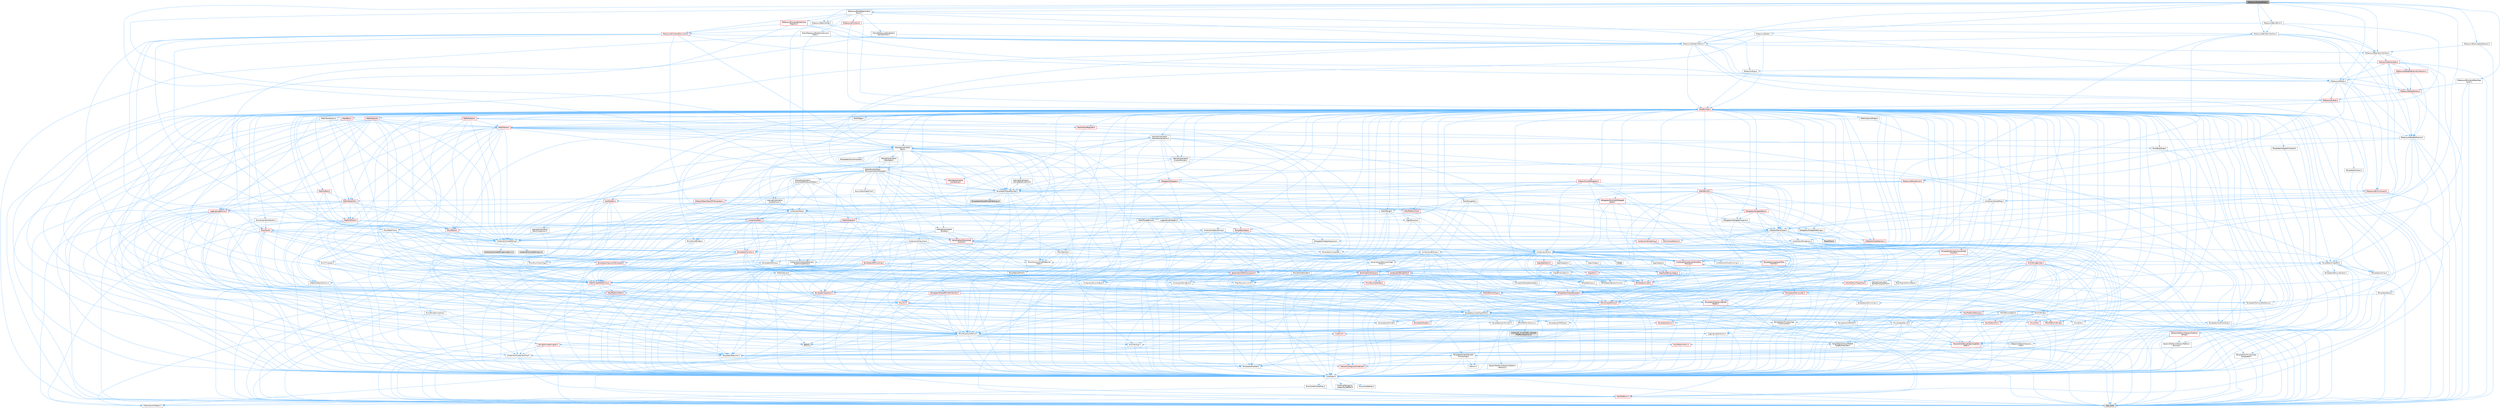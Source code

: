 digraph "MetasoundOutputNode.h"
{
 // INTERACTIVE_SVG=YES
 // LATEX_PDF_SIZE
  bgcolor="transparent";
  edge [fontname=Helvetica,fontsize=10,labelfontname=Helvetica,labelfontsize=10];
  node [fontname=Helvetica,fontsize=10,shape=box,height=0.2,width=0.4];
  Node1 [id="Node000001",label="MetasoundOutputNode.h",height=0.2,width=0.4,color="gray40", fillcolor="grey60", style="filled", fontcolor="black",tooltip=" "];
  Node1 -> Node2 [id="edge1_Node000001_Node000002",color="steelblue1",style="solid",tooltip=" "];
  Node2 [id="Node000002",label="Internationalization\l/Text.h",height=0.2,width=0.4,color="grey40", fillcolor="white", style="filled",URL="$d6/d35/Text_8h.html",tooltip=" "];
  Node2 -> Node3 [id="edge2_Node000002_Node000003",color="steelblue1",style="solid",tooltip=" "];
  Node3 [id="Node000003",label="CoreTypes.h",height=0.2,width=0.4,color="grey40", fillcolor="white", style="filled",URL="$dc/dec/CoreTypes_8h.html",tooltip=" "];
  Node3 -> Node4 [id="edge3_Node000003_Node000004",color="steelblue1",style="solid",tooltip=" "];
  Node4 [id="Node000004",label="HAL/Platform.h",height=0.2,width=0.4,color="red", fillcolor="#FFF0F0", style="filled",URL="$d9/dd0/Platform_8h.html",tooltip=" "];
  Node4 -> Node7 [id="edge4_Node000004_Node000007",color="steelblue1",style="solid",tooltip=" "];
  Node7 [id="Node000007",label="type_traits",height=0.2,width=0.4,color="grey60", fillcolor="#E0E0E0", style="filled",tooltip=" "];
  Node4 -> Node8 [id="edge5_Node000004_Node000008",color="steelblue1",style="solid",tooltip=" "];
  Node8 [id="Node000008",label="PreprocessorHelpers.h",height=0.2,width=0.4,color="grey40", fillcolor="white", style="filled",URL="$db/ddb/PreprocessorHelpers_8h.html",tooltip=" "];
  Node3 -> Node14 [id="edge6_Node000003_Node000014",color="steelblue1",style="solid",tooltip=" "];
  Node14 [id="Node000014",label="ProfilingDebugging\l/UMemoryDefines.h",height=0.2,width=0.4,color="grey40", fillcolor="white", style="filled",URL="$d2/da2/UMemoryDefines_8h.html",tooltip=" "];
  Node3 -> Node15 [id="edge7_Node000003_Node000015",color="steelblue1",style="solid",tooltip=" "];
  Node15 [id="Node000015",label="Misc/CoreMiscDefines.h",height=0.2,width=0.4,color="grey40", fillcolor="white", style="filled",URL="$da/d38/CoreMiscDefines_8h.html",tooltip=" "];
  Node15 -> Node4 [id="edge8_Node000015_Node000004",color="steelblue1",style="solid",tooltip=" "];
  Node15 -> Node8 [id="edge9_Node000015_Node000008",color="steelblue1",style="solid",tooltip=" "];
  Node3 -> Node16 [id="edge10_Node000003_Node000016",color="steelblue1",style="solid",tooltip=" "];
  Node16 [id="Node000016",label="Misc/CoreDefines.h",height=0.2,width=0.4,color="grey40", fillcolor="white", style="filled",URL="$d3/dd2/CoreDefines_8h.html",tooltip=" "];
  Node2 -> Node17 [id="edge11_Node000002_Node000017",color="steelblue1",style="solid",tooltip=" "];
  Node17 [id="Node000017",label="HAL/PlatformAtomics.h",height=0.2,width=0.4,color="grey40", fillcolor="white", style="filled",URL="$d3/d36/PlatformAtomics_8h.html",tooltip=" "];
  Node17 -> Node3 [id="edge12_Node000017_Node000003",color="steelblue1",style="solid",tooltip=" "];
  Node17 -> Node18 [id="edge13_Node000017_Node000018",color="steelblue1",style="solid",tooltip=" "];
  Node18 [id="Node000018",label="GenericPlatform/GenericPlatform\lAtomics.h",height=0.2,width=0.4,color="grey40", fillcolor="white", style="filled",URL="$da/d72/GenericPlatformAtomics_8h.html",tooltip=" "];
  Node18 -> Node3 [id="edge14_Node000018_Node000003",color="steelblue1",style="solid",tooltip=" "];
  Node17 -> Node19 [id="edge15_Node000017_Node000019",color="steelblue1",style="solid",tooltip=" "];
  Node19 [id="Node000019",label="COMPILED_PLATFORM_HEADER\l(PlatformAtomics.h)",height=0.2,width=0.4,color="grey60", fillcolor="#E0E0E0", style="filled",tooltip=" "];
  Node2 -> Node20 [id="edge16_Node000002_Node000020",color="steelblue1",style="solid",tooltip=" "];
  Node20 [id="Node000020",label="Misc/AssertionMacros.h",height=0.2,width=0.4,color="grey40", fillcolor="white", style="filled",URL="$d0/dfa/AssertionMacros_8h.html",tooltip=" "];
  Node20 -> Node3 [id="edge17_Node000020_Node000003",color="steelblue1",style="solid",tooltip=" "];
  Node20 -> Node4 [id="edge18_Node000020_Node000004",color="steelblue1",style="solid",tooltip=" "];
  Node20 -> Node21 [id="edge19_Node000020_Node000021",color="steelblue1",style="solid",tooltip=" "];
  Node21 [id="Node000021",label="HAL/PlatformMisc.h",height=0.2,width=0.4,color="red", fillcolor="#FFF0F0", style="filled",URL="$d0/df5/PlatformMisc_8h.html",tooltip=" "];
  Node21 -> Node3 [id="edge20_Node000021_Node000003",color="steelblue1",style="solid",tooltip=" "];
  Node20 -> Node8 [id="edge21_Node000020_Node000008",color="steelblue1",style="solid",tooltip=" "];
  Node20 -> Node54 [id="edge22_Node000020_Node000054",color="steelblue1",style="solid",tooltip=" "];
  Node54 [id="Node000054",label="Templates/EnableIf.h",height=0.2,width=0.4,color="grey40", fillcolor="white", style="filled",URL="$d7/d60/EnableIf_8h.html",tooltip=" "];
  Node54 -> Node3 [id="edge23_Node000054_Node000003",color="steelblue1",style="solid",tooltip=" "];
  Node20 -> Node55 [id="edge24_Node000020_Node000055",color="steelblue1",style="solid",tooltip=" "];
  Node55 [id="Node000055",label="Templates/IsArrayOrRefOf\lTypeByPredicate.h",height=0.2,width=0.4,color="grey40", fillcolor="white", style="filled",URL="$d6/da1/IsArrayOrRefOfTypeByPredicate_8h.html",tooltip=" "];
  Node55 -> Node3 [id="edge25_Node000055_Node000003",color="steelblue1",style="solid",tooltip=" "];
  Node20 -> Node56 [id="edge26_Node000020_Node000056",color="steelblue1",style="solid",tooltip=" "];
  Node56 [id="Node000056",label="Templates/IsValidVariadic\lFunctionArg.h",height=0.2,width=0.4,color="grey40", fillcolor="white", style="filled",URL="$d0/dc8/IsValidVariadicFunctionArg_8h.html",tooltip=" "];
  Node56 -> Node3 [id="edge27_Node000056_Node000003",color="steelblue1",style="solid",tooltip=" "];
  Node56 -> Node57 [id="edge28_Node000056_Node000057",color="steelblue1",style="solid",tooltip=" "];
  Node57 [id="Node000057",label="IsEnum.h",height=0.2,width=0.4,color="grey40", fillcolor="white", style="filled",URL="$d4/de5/IsEnum_8h.html",tooltip=" "];
  Node56 -> Node7 [id="edge29_Node000056_Node000007",color="steelblue1",style="solid",tooltip=" "];
  Node20 -> Node58 [id="edge30_Node000020_Node000058",color="steelblue1",style="solid",tooltip=" "];
  Node58 [id="Node000058",label="Traits/IsCharEncodingCompatible\lWith.h",height=0.2,width=0.4,color="red", fillcolor="#FFF0F0", style="filled",URL="$df/dd1/IsCharEncodingCompatibleWith_8h.html",tooltip=" "];
  Node58 -> Node7 [id="edge31_Node000058_Node000007",color="steelblue1",style="solid",tooltip=" "];
  Node20 -> Node60 [id="edge32_Node000020_Node000060",color="steelblue1",style="solid",tooltip=" "];
  Node60 [id="Node000060",label="Misc/VarArgs.h",height=0.2,width=0.4,color="grey40", fillcolor="white", style="filled",URL="$d5/d6f/VarArgs_8h.html",tooltip=" "];
  Node60 -> Node3 [id="edge33_Node000060_Node000003",color="steelblue1",style="solid",tooltip=" "];
  Node20 -> Node61 [id="edge34_Node000020_Node000061",color="steelblue1",style="solid",tooltip=" "];
  Node61 [id="Node000061",label="String/FormatStringSan.h",height=0.2,width=0.4,color="red", fillcolor="#FFF0F0", style="filled",URL="$d3/d8b/FormatStringSan_8h.html",tooltip=" "];
  Node61 -> Node7 [id="edge35_Node000061_Node000007",color="steelblue1",style="solid",tooltip=" "];
  Node61 -> Node3 [id="edge36_Node000061_Node000003",color="steelblue1",style="solid",tooltip=" "];
  Node61 -> Node62 [id="edge37_Node000061_Node000062",color="steelblue1",style="solid",tooltip=" "];
  Node62 [id="Node000062",label="Templates/Requires.h",height=0.2,width=0.4,color="grey40", fillcolor="white", style="filled",URL="$dc/d96/Requires_8h.html",tooltip=" "];
  Node62 -> Node54 [id="edge38_Node000062_Node000054",color="steelblue1",style="solid",tooltip=" "];
  Node62 -> Node7 [id="edge39_Node000062_Node000007",color="steelblue1",style="solid",tooltip=" "];
  Node61 -> Node56 [id="edge40_Node000061_Node000056",color="steelblue1",style="solid",tooltip=" "];
  Node61 -> Node29 [id="edge41_Node000061_Node000029",color="steelblue1",style="solid",tooltip=" "];
  Node29 [id="Node000029",label="Containers/ContainersFwd.h",height=0.2,width=0.4,color="grey40", fillcolor="white", style="filled",URL="$d4/d0a/ContainersFwd_8h.html",tooltip=" "];
  Node29 -> Node4 [id="edge42_Node000029_Node000004",color="steelblue1",style="solid",tooltip=" "];
  Node29 -> Node3 [id="edge43_Node000029_Node000003",color="steelblue1",style="solid",tooltip=" "];
  Node29 -> Node26 [id="edge44_Node000029_Node000026",color="steelblue1",style="solid",tooltip=" "];
  Node26 [id="Node000026",label="Traits/IsContiguousContainer.h",height=0.2,width=0.4,color="red", fillcolor="#FFF0F0", style="filled",URL="$d5/d3c/IsContiguousContainer_8h.html",tooltip=" "];
  Node26 -> Node3 [id="edge45_Node000026_Node000003",color="steelblue1",style="solid",tooltip=" "];
  Node20 -> Node67 [id="edge46_Node000020_Node000067",color="steelblue1",style="solid",tooltip=" "];
  Node67 [id="Node000067",label="atomic",height=0.2,width=0.4,color="grey60", fillcolor="#E0E0E0", style="filled",tooltip=" "];
  Node2 -> Node45 [id="edge47_Node000002_Node000045",color="steelblue1",style="solid",tooltip=" "];
  Node45 [id="Node000045",label="Misc/EnumClassFlags.h",height=0.2,width=0.4,color="grey40", fillcolor="white", style="filled",URL="$d8/de7/EnumClassFlags_8h.html",tooltip=" "];
  Node2 -> Node68 [id="edge48_Node000002_Node000068",color="steelblue1",style="solid",tooltip=" "];
  Node68 [id="Node000068",label="Templates/UnrealTypeTraits.h",height=0.2,width=0.4,color="grey40", fillcolor="white", style="filled",URL="$d2/d2d/UnrealTypeTraits_8h.html",tooltip=" "];
  Node68 -> Node3 [id="edge49_Node000068_Node000003",color="steelblue1",style="solid",tooltip=" "];
  Node68 -> Node69 [id="edge50_Node000068_Node000069",color="steelblue1",style="solid",tooltip=" "];
  Node69 [id="Node000069",label="Templates/IsPointer.h",height=0.2,width=0.4,color="grey40", fillcolor="white", style="filled",URL="$d7/d05/IsPointer_8h.html",tooltip=" "];
  Node69 -> Node3 [id="edge51_Node000069_Node000003",color="steelblue1",style="solid",tooltip=" "];
  Node68 -> Node20 [id="edge52_Node000068_Node000020",color="steelblue1",style="solid",tooltip=" "];
  Node68 -> Node70 [id="edge53_Node000068_Node000070",color="steelblue1",style="solid",tooltip=" "];
  Node70 [id="Node000070",label="Templates/AndOrNot.h",height=0.2,width=0.4,color="grey40", fillcolor="white", style="filled",URL="$db/d0a/AndOrNot_8h.html",tooltip=" "];
  Node70 -> Node3 [id="edge54_Node000070_Node000003",color="steelblue1",style="solid",tooltip=" "];
  Node68 -> Node54 [id="edge55_Node000068_Node000054",color="steelblue1",style="solid",tooltip=" "];
  Node68 -> Node71 [id="edge56_Node000068_Node000071",color="steelblue1",style="solid",tooltip=" "];
  Node71 [id="Node000071",label="Templates/IsArithmetic.h",height=0.2,width=0.4,color="grey40", fillcolor="white", style="filled",URL="$d2/d5d/IsArithmetic_8h.html",tooltip=" "];
  Node71 -> Node3 [id="edge57_Node000071_Node000003",color="steelblue1",style="solid",tooltip=" "];
  Node68 -> Node57 [id="edge58_Node000068_Node000057",color="steelblue1",style="solid",tooltip=" "];
  Node68 -> Node72 [id="edge59_Node000068_Node000072",color="steelblue1",style="solid",tooltip=" "];
  Node72 [id="Node000072",label="Templates/Models.h",height=0.2,width=0.4,color="red", fillcolor="#FFF0F0", style="filled",URL="$d3/d0c/Models_8h.html",tooltip=" "];
  Node68 -> Node73 [id="edge60_Node000068_Node000073",color="steelblue1",style="solid",tooltip=" "];
  Node73 [id="Node000073",label="Templates/IsPODType.h",height=0.2,width=0.4,color="grey40", fillcolor="white", style="filled",URL="$d7/db1/IsPODType_8h.html",tooltip=" "];
  Node73 -> Node3 [id="edge61_Node000073_Node000003",color="steelblue1",style="solid",tooltip=" "];
  Node68 -> Node74 [id="edge62_Node000068_Node000074",color="steelblue1",style="solid",tooltip=" "];
  Node74 [id="Node000074",label="Templates/IsUECoreType.h",height=0.2,width=0.4,color="grey40", fillcolor="white", style="filled",URL="$d1/db8/IsUECoreType_8h.html",tooltip=" "];
  Node74 -> Node3 [id="edge63_Node000074_Node000003",color="steelblue1",style="solid",tooltip=" "];
  Node74 -> Node7 [id="edge64_Node000074_Node000007",color="steelblue1",style="solid",tooltip=" "];
  Node68 -> Node75 [id="edge65_Node000068_Node000075",color="steelblue1",style="solid",tooltip=" "];
  Node75 [id="Node000075",label="Templates/IsTriviallyCopy\lConstructible.h",height=0.2,width=0.4,color="grey40", fillcolor="white", style="filled",URL="$d3/d78/IsTriviallyCopyConstructible_8h.html",tooltip=" "];
  Node75 -> Node3 [id="edge66_Node000075_Node000003",color="steelblue1",style="solid",tooltip=" "];
  Node75 -> Node7 [id="edge67_Node000075_Node000007",color="steelblue1",style="solid",tooltip=" "];
  Node2 -> Node76 [id="edge68_Node000002_Node000076",color="steelblue1",style="solid",tooltip=" "];
  Node76 [id="Node000076",label="Containers/Array.h",height=0.2,width=0.4,color="grey40", fillcolor="white", style="filled",URL="$df/dd0/Array_8h.html",tooltip=" "];
  Node76 -> Node3 [id="edge69_Node000076_Node000003",color="steelblue1",style="solid",tooltip=" "];
  Node76 -> Node20 [id="edge70_Node000076_Node000020",color="steelblue1",style="solid",tooltip=" "];
  Node76 -> Node77 [id="edge71_Node000076_Node000077",color="steelblue1",style="solid",tooltip=" "];
  Node77 [id="Node000077",label="Misc/IntrusiveUnsetOptional\lState.h",height=0.2,width=0.4,color="grey40", fillcolor="white", style="filled",URL="$d2/d0a/IntrusiveUnsetOptionalState_8h.html",tooltip=" "];
  Node77 -> Node78 [id="edge72_Node000077_Node000078",color="steelblue1",style="solid",tooltip=" "];
  Node78 [id="Node000078",label="Misc/OptionalFwd.h",height=0.2,width=0.4,color="grey40", fillcolor="white", style="filled",URL="$dc/d50/OptionalFwd_8h.html",tooltip=" "];
  Node76 -> Node79 [id="edge73_Node000076_Node000079",color="steelblue1",style="solid",tooltip=" "];
  Node79 [id="Node000079",label="Misc/ReverseIterate.h",height=0.2,width=0.4,color="red", fillcolor="#FFF0F0", style="filled",URL="$db/de3/ReverseIterate_8h.html",tooltip=" "];
  Node79 -> Node4 [id="edge74_Node000079_Node000004",color="steelblue1",style="solid",tooltip=" "];
  Node76 -> Node81 [id="edge75_Node000076_Node000081",color="steelblue1",style="solid",tooltip=" "];
  Node81 [id="Node000081",label="HAL/UnrealMemory.h",height=0.2,width=0.4,color="red", fillcolor="#FFF0F0", style="filled",URL="$d9/d96/UnrealMemory_8h.html",tooltip=" "];
  Node81 -> Node3 [id="edge76_Node000081_Node000003",color="steelblue1",style="solid",tooltip=" "];
  Node81 -> Node85 [id="edge77_Node000081_Node000085",color="steelblue1",style="solid",tooltip=" "];
  Node85 [id="Node000085",label="HAL/MemoryBase.h",height=0.2,width=0.4,color="grey40", fillcolor="white", style="filled",URL="$d6/d9f/MemoryBase_8h.html",tooltip=" "];
  Node85 -> Node3 [id="edge78_Node000085_Node000003",color="steelblue1",style="solid",tooltip=" "];
  Node85 -> Node17 [id="edge79_Node000085_Node000017",color="steelblue1",style="solid",tooltip=" "];
  Node85 -> Node33 [id="edge80_Node000085_Node000033",color="steelblue1",style="solid",tooltip=" "];
  Node33 [id="Node000033",label="HAL/PlatformCrt.h",height=0.2,width=0.4,color="red", fillcolor="#FFF0F0", style="filled",URL="$d8/d75/PlatformCrt_8h.html",tooltip=" "];
  Node85 -> Node86 [id="edge81_Node000085_Node000086",color="steelblue1",style="solid",tooltip=" "];
  Node86 [id="Node000086",label="Misc/Exec.h",height=0.2,width=0.4,color="grey40", fillcolor="white", style="filled",URL="$de/ddb/Exec_8h.html",tooltip=" "];
  Node86 -> Node3 [id="edge82_Node000086_Node000003",color="steelblue1",style="solid",tooltip=" "];
  Node86 -> Node20 [id="edge83_Node000086_Node000020",color="steelblue1",style="solid",tooltip=" "];
  Node85 -> Node87 [id="edge84_Node000085_Node000087",color="steelblue1",style="solid",tooltip=" "];
  Node87 [id="Node000087",label="Misc/OutputDevice.h",height=0.2,width=0.4,color="grey40", fillcolor="white", style="filled",URL="$d7/d32/OutputDevice_8h.html",tooltip=" "];
  Node87 -> Node28 [id="edge85_Node000087_Node000028",color="steelblue1",style="solid",tooltip=" "];
  Node28 [id="Node000028",label="CoreFwd.h",height=0.2,width=0.4,color="red", fillcolor="#FFF0F0", style="filled",URL="$d1/d1e/CoreFwd_8h.html",tooltip=" "];
  Node28 -> Node3 [id="edge86_Node000028_Node000003",color="steelblue1",style="solid",tooltip=" "];
  Node28 -> Node29 [id="edge87_Node000028_Node000029",color="steelblue1",style="solid",tooltip=" "];
  Node28 -> Node31 [id="edge88_Node000028_Node000031",color="steelblue1",style="solid",tooltip=" "];
  Node31 [id="Node000031",label="UObject/UObjectHierarchy\lFwd.h",height=0.2,width=0.4,color="grey40", fillcolor="white", style="filled",URL="$d3/d13/UObjectHierarchyFwd_8h.html",tooltip=" "];
  Node87 -> Node3 [id="edge89_Node000087_Node000003",color="steelblue1",style="solid",tooltip=" "];
  Node87 -> Node88 [id="edge90_Node000087_Node000088",color="steelblue1",style="solid",tooltip=" "];
  Node88 [id="Node000088",label="Logging/LogVerbosity.h",height=0.2,width=0.4,color="grey40", fillcolor="white", style="filled",URL="$d2/d8f/LogVerbosity_8h.html",tooltip=" "];
  Node88 -> Node3 [id="edge91_Node000088_Node000003",color="steelblue1",style="solid",tooltip=" "];
  Node87 -> Node60 [id="edge92_Node000087_Node000060",color="steelblue1",style="solid",tooltip=" "];
  Node87 -> Node55 [id="edge93_Node000087_Node000055",color="steelblue1",style="solid",tooltip=" "];
  Node87 -> Node56 [id="edge94_Node000087_Node000056",color="steelblue1",style="solid",tooltip=" "];
  Node87 -> Node58 [id="edge95_Node000087_Node000058",color="steelblue1",style="solid",tooltip=" "];
  Node85 -> Node89 [id="edge96_Node000085_Node000089",color="steelblue1",style="solid",tooltip=" "];
  Node89 [id="Node000089",label="Templates/Atomic.h",height=0.2,width=0.4,color="red", fillcolor="#FFF0F0", style="filled",URL="$d3/d91/Atomic_8h.html",tooltip=" "];
  Node89 -> Node67 [id="edge97_Node000089_Node000067",color="steelblue1",style="solid",tooltip=" "];
  Node81 -> Node96 [id="edge98_Node000081_Node000096",color="steelblue1",style="solid",tooltip=" "];
  Node96 [id="Node000096",label="HAL/PlatformMemory.h",height=0.2,width=0.4,color="red", fillcolor="#FFF0F0", style="filled",URL="$de/d68/PlatformMemory_8h.html",tooltip=" "];
  Node96 -> Node3 [id="edge99_Node000096_Node000003",color="steelblue1",style="solid",tooltip=" "];
  Node81 -> Node69 [id="edge100_Node000081_Node000069",color="steelblue1",style="solid",tooltip=" "];
  Node76 -> Node68 [id="edge101_Node000076_Node000068",color="steelblue1",style="solid",tooltip=" "];
  Node76 -> Node99 [id="edge102_Node000076_Node000099",color="steelblue1",style="solid",tooltip=" "];
  Node99 [id="Node000099",label="Templates/UnrealTemplate.h",height=0.2,width=0.4,color="red", fillcolor="#FFF0F0", style="filled",URL="$d4/d24/UnrealTemplate_8h.html",tooltip=" "];
  Node99 -> Node3 [id="edge103_Node000099_Node000003",color="steelblue1",style="solid",tooltip=" "];
  Node99 -> Node69 [id="edge104_Node000099_Node000069",color="steelblue1",style="solid",tooltip=" "];
  Node99 -> Node81 [id="edge105_Node000099_Node000081",color="steelblue1",style="solid",tooltip=" "];
  Node99 -> Node68 [id="edge106_Node000099_Node000068",color="steelblue1",style="solid",tooltip=" "];
  Node99 -> Node102 [id="edge107_Node000099_Node000102",color="steelblue1",style="solid",tooltip=" "];
  Node102 [id="Node000102",label="Templates/RemoveReference.h",height=0.2,width=0.4,color="grey40", fillcolor="white", style="filled",URL="$da/dbe/RemoveReference_8h.html",tooltip=" "];
  Node102 -> Node3 [id="edge108_Node000102_Node000003",color="steelblue1",style="solid",tooltip=" "];
  Node99 -> Node62 [id="edge109_Node000099_Node000062",color="steelblue1",style="solid",tooltip=" "];
  Node99 -> Node103 [id="edge110_Node000099_Node000103",color="steelblue1",style="solid",tooltip=" "];
  Node103 [id="Node000103",label="Templates/TypeCompatible\lBytes.h",height=0.2,width=0.4,color="red", fillcolor="#FFF0F0", style="filled",URL="$df/d0a/TypeCompatibleBytes_8h.html",tooltip=" "];
  Node103 -> Node3 [id="edge111_Node000103_Node000003",color="steelblue1",style="solid",tooltip=" "];
  Node103 -> Node7 [id="edge112_Node000103_Node000007",color="steelblue1",style="solid",tooltip=" "];
  Node99 -> Node26 [id="edge113_Node000099_Node000026",color="steelblue1",style="solid",tooltip=" "];
  Node99 -> Node7 [id="edge114_Node000099_Node000007",color="steelblue1",style="solid",tooltip=" "];
  Node76 -> Node105 [id="edge115_Node000076_Node000105",color="steelblue1",style="solid",tooltip=" "];
  Node105 [id="Node000105",label="Containers/AllowShrinking.h",height=0.2,width=0.4,color="grey40", fillcolor="white", style="filled",URL="$d7/d1a/AllowShrinking_8h.html",tooltip=" "];
  Node105 -> Node3 [id="edge116_Node000105_Node000003",color="steelblue1",style="solid",tooltip=" "];
  Node76 -> Node106 [id="edge117_Node000076_Node000106",color="steelblue1",style="solid",tooltip=" "];
  Node106 [id="Node000106",label="Containers/ContainerAllocation\lPolicies.h",height=0.2,width=0.4,color="red", fillcolor="#FFF0F0", style="filled",URL="$d7/dff/ContainerAllocationPolicies_8h.html",tooltip=" "];
  Node106 -> Node3 [id="edge118_Node000106_Node000003",color="steelblue1",style="solid",tooltip=" "];
  Node106 -> Node106 [id="edge119_Node000106_Node000106",color="steelblue1",style="solid",tooltip=" "];
  Node106 -> Node108 [id="edge120_Node000106_Node000108",color="steelblue1",style="solid",tooltip=" "];
  Node108 [id="Node000108",label="HAL/PlatformMath.h",height=0.2,width=0.4,color="red", fillcolor="#FFF0F0", style="filled",URL="$dc/d53/PlatformMath_8h.html",tooltip=" "];
  Node108 -> Node3 [id="edge121_Node000108_Node000003",color="steelblue1",style="solid",tooltip=" "];
  Node106 -> Node81 [id="edge122_Node000106_Node000081",color="steelblue1",style="solid",tooltip=" "];
  Node106 -> Node43 [id="edge123_Node000106_Node000043",color="steelblue1",style="solid",tooltip=" "];
  Node43 [id="Node000043",label="Math/NumericLimits.h",height=0.2,width=0.4,color="grey40", fillcolor="white", style="filled",URL="$df/d1b/NumericLimits_8h.html",tooltip=" "];
  Node43 -> Node3 [id="edge124_Node000043_Node000003",color="steelblue1",style="solid",tooltip=" "];
  Node106 -> Node20 [id="edge125_Node000106_Node000020",color="steelblue1",style="solid",tooltip=" "];
  Node106 -> Node117 [id="edge126_Node000106_Node000117",color="steelblue1",style="solid",tooltip=" "];
  Node117 [id="Node000117",label="Templates/MemoryOps.h",height=0.2,width=0.4,color="red", fillcolor="#FFF0F0", style="filled",URL="$db/dea/MemoryOps_8h.html",tooltip=" "];
  Node117 -> Node3 [id="edge127_Node000117_Node000003",color="steelblue1",style="solid",tooltip=" "];
  Node117 -> Node81 [id="edge128_Node000117_Node000081",color="steelblue1",style="solid",tooltip=" "];
  Node117 -> Node94 [id="edge129_Node000117_Node000094",color="steelblue1",style="solid",tooltip=" "];
  Node94 [id="Node000094",label="Templates/IsTriviallyCopy\lAssignable.h",height=0.2,width=0.4,color="grey40", fillcolor="white", style="filled",URL="$d2/df2/IsTriviallyCopyAssignable_8h.html",tooltip=" "];
  Node94 -> Node3 [id="edge130_Node000094_Node000003",color="steelblue1",style="solid",tooltip=" "];
  Node94 -> Node7 [id="edge131_Node000094_Node000007",color="steelblue1",style="solid",tooltip=" "];
  Node117 -> Node75 [id="edge132_Node000117_Node000075",color="steelblue1",style="solid",tooltip=" "];
  Node117 -> Node62 [id="edge133_Node000117_Node000062",color="steelblue1",style="solid",tooltip=" "];
  Node117 -> Node68 [id="edge134_Node000117_Node000068",color="steelblue1",style="solid",tooltip=" "];
  Node117 -> Node7 [id="edge135_Node000117_Node000007",color="steelblue1",style="solid",tooltip=" "];
  Node106 -> Node103 [id="edge136_Node000106_Node000103",color="steelblue1",style="solid",tooltip=" "];
  Node106 -> Node7 [id="edge137_Node000106_Node000007",color="steelblue1",style="solid",tooltip=" "];
  Node76 -> Node118 [id="edge138_Node000076_Node000118",color="steelblue1",style="solid",tooltip=" "];
  Node118 [id="Node000118",label="Containers/ContainerElement\lTypeCompatibility.h",height=0.2,width=0.4,color="grey40", fillcolor="white", style="filled",URL="$df/ddf/ContainerElementTypeCompatibility_8h.html",tooltip=" "];
  Node118 -> Node3 [id="edge139_Node000118_Node000003",color="steelblue1",style="solid",tooltip=" "];
  Node118 -> Node68 [id="edge140_Node000118_Node000068",color="steelblue1",style="solid",tooltip=" "];
  Node76 -> Node119 [id="edge141_Node000076_Node000119",color="steelblue1",style="solid",tooltip=" "];
  Node119 [id="Node000119",label="Serialization/Archive.h",height=0.2,width=0.4,color="red", fillcolor="#FFF0F0", style="filled",URL="$d7/d3b/Archive_8h.html",tooltip=" "];
  Node119 -> Node28 [id="edge142_Node000119_Node000028",color="steelblue1",style="solid",tooltip=" "];
  Node119 -> Node3 [id="edge143_Node000119_Node000003",color="steelblue1",style="solid",tooltip=" "];
  Node119 -> Node120 [id="edge144_Node000119_Node000120",color="steelblue1",style="solid",tooltip=" "];
  Node120 [id="Node000120",label="HAL/PlatformProperties.h",height=0.2,width=0.4,color="red", fillcolor="#FFF0F0", style="filled",URL="$d9/db0/PlatformProperties_8h.html",tooltip=" "];
  Node120 -> Node3 [id="edge145_Node000120_Node000003",color="steelblue1",style="solid",tooltip=" "];
  Node119 -> Node123 [id="edge146_Node000119_Node000123",color="steelblue1",style="solid",tooltip=" "];
  Node123 [id="Node000123",label="Internationalization\l/TextNamespaceFwd.h",height=0.2,width=0.4,color="grey40", fillcolor="white", style="filled",URL="$d8/d97/TextNamespaceFwd_8h.html",tooltip=" "];
  Node123 -> Node3 [id="edge147_Node000123_Node000003",color="steelblue1",style="solid",tooltip=" "];
  Node119 -> Node20 [id="edge148_Node000119_Node000020",color="steelblue1",style="solid",tooltip=" "];
  Node119 -> Node124 [id="edge149_Node000119_Node000124",color="steelblue1",style="solid",tooltip=" "];
  Node124 [id="Node000124",label="Misc/EngineVersionBase.h",height=0.2,width=0.4,color="grey40", fillcolor="white", style="filled",URL="$d5/d2b/EngineVersionBase_8h.html",tooltip=" "];
  Node124 -> Node3 [id="edge150_Node000124_Node000003",color="steelblue1",style="solid",tooltip=" "];
  Node119 -> Node60 [id="edge151_Node000119_Node000060",color="steelblue1",style="solid",tooltip=" "];
  Node119 -> Node54 [id="edge152_Node000119_Node000054",color="steelblue1",style="solid",tooltip=" "];
  Node119 -> Node55 [id="edge153_Node000119_Node000055",color="steelblue1",style="solid",tooltip=" "];
  Node119 -> Node127 [id="edge154_Node000119_Node000127",color="steelblue1",style="solid",tooltip=" "];
  Node127 [id="Node000127",label="Templates/IsEnumClass.h",height=0.2,width=0.4,color="grey40", fillcolor="white", style="filled",URL="$d7/d15/IsEnumClass_8h.html",tooltip=" "];
  Node127 -> Node3 [id="edge155_Node000127_Node000003",color="steelblue1",style="solid",tooltip=" "];
  Node127 -> Node70 [id="edge156_Node000127_Node000070",color="steelblue1",style="solid",tooltip=" "];
  Node119 -> Node56 [id="edge157_Node000119_Node000056",color="steelblue1",style="solid",tooltip=" "];
  Node119 -> Node99 [id="edge158_Node000119_Node000099",color="steelblue1",style="solid",tooltip=" "];
  Node119 -> Node58 [id="edge159_Node000119_Node000058",color="steelblue1",style="solid",tooltip=" "];
  Node119 -> Node128 [id="edge160_Node000119_Node000128",color="steelblue1",style="solid",tooltip=" "];
  Node128 [id="Node000128",label="UObject/ObjectVersion.h",height=0.2,width=0.4,color="grey40", fillcolor="white", style="filled",URL="$da/d63/ObjectVersion_8h.html",tooltip=" "];
  Node128 -> Node3 [id="edge161_Node000128_Node000003",color="steelblue1",style="solid",tooltip=" "];
  Node76 -> Node129 [id="edge162_Node000076_Node000129",color="steelblue1",style="solid",tooltip=" "];
  Node129 [id="Node000129",label="Serialization/MemoryImage\lWriter.h",height=0.2,width=0.4,color="grey40", fillcolor="white", style="filled",URL="$d0/d08/MemoryImageWriter_8h.html",tooltip=" "];
  Node129 -> Node3 [id="edge163_Node000129_Node000003",color="steelblue1",style="solid",tooltip=" "];
  Node129 -> Node130 [id="edge164_Node000129_Node000130",color="steelblue1",style="solid",tooltip=" "];
  Node130 [id="Node000130",label="Serialization/MemoryLayout.h",height=0.2,width=0.4,color="red", fillcolor="#FFF0F0", style="filled",URL="$d7/d66/MemoryLayout_8h.html",tooltip=" "];
  Node130 -> Node133 [id="edge165_Node000130_Node000133",color="steelblue1",style="solid",tooltip=" "];
  Node133 [id="Node000133",label="Containers/EnumAsByte.h",height=0.2,width=0.4,color="grey40", fillcolor="white", style="filled",URL="$d6/d9a/EnumAsByte_8h.html",tooltip=" "];
  Node133 -> Node3 [id="edge166_Node000133_Node000003",color="steelblue1",style="solid",tooltip=" "];
  Node133 -> Node73 [id="edge167_Node000133_Node000073",color="steelblue1",style="solid",tooltip=" "];
  Node133 -> Node134 [id="edge168_Node000133_Node000134",color="steelblue1",style="solid",tooltip=" "];
  Node134 [id="Node000134",label="Templates/TypeHash.h",height=0.2,width=0.4,color="red", fillcolor="#FFF0F0", style="filled",URL="$d1/d62/TypeHash_8h.html",tooltip=" "];
  Node134 -> Node3 [id="edge169_Node000134_Node000003",color="steelblue1",style="solid",tooltip=" "];
  Node134 -> Node62 [id="edge170_Node000134_Node000062",color="steelblue1",style="solid",tooltip=" "];
  Node134 -> Node135 [id="edge171_Node000134_Node000135",color="steelblue1",style="solid",tooltip=" "];
  Node135 [id="Node000135",label="Misc/Crc.h",height=0.2,width=0.4,color="red", fillcolor="#FFF0F0", style="filled",URL="$d4/dd2/Crc_8h.html",tooltip=" "];
  Node135 -> Node3 [id="edge172_Node000135_Node000003",color="steelblue1",style="solid",tooltip=" "];
  Node135 -> Node83 [id="edge173_Node000135_Node000083",color="steelblue1",style="solid",tooltip=" "];
  Node83 [id="Node000083",label="HAL/PlatformString.h",height=0.2,width=0.4,color="red", fillcolor="#FFF0F0", style="filled",URL="$db/db5/PlatformString_8h.html",tooltip=" "];
  Node83 -> Node3 [id="edge174_Node000083_Node000003",color="steelblue1",style="solid",tooltip=" "];
  Node135 -> Node20 [id="edge175_Node000135_Node000020",color="steelblue1",style="solid",tooltip=" "];
  Node135 -> Node136 [id="edge176_Node000135_Node000136",color="steelblue1",style="solid",tooltip=" "];
  Node136 [id="Node000136",label="Misc/CString.h",height=0.2,width=0.4,color="grey40", fillcolor="white", style="filled",URL="$d2/d49/CString_8h.html",tooltip=" "];
  Node136 -> Node3 [id="edge177_Node000136_Node000003",color="steelblue1",style="solid",tooltip=" "];
  Node136 -> Node33 [id="edge178_Node000136_Node000033",color="steelblue1",style="solid",tooltip=" "];
  Node136 -> Node83 [id="edge179_Node000136_Node000083",color="steelblue1",style="solid",tooltip=" "];
  Node136 -> Node20 [id="edge180_Node000136_Node000020",color="steelblue1",style="solid",tooltip=" "];
  Node136 -> Node137 [id="edge181_Node000136_Node000137",color="steelblue1",style="solid",tooltip=" "];
  Node137 [id="Node000137",label="Misc/Char.h",height=0.2,width=0.4,color="red", fillcolor="#FFF0F0", style="filled",URL="$d0/d58/Char_8h.html",tooltip=" "];
  Node137 -> Node3 [id="edge182_Node000137_Node000003",color="steelblue1",style="solid",tooltip=" "];
  Node137 -> Node7 [id="edge183_Node000137_Node000007",color="steelblue1",style="solid",tooltip=" "];
  Node136 -> Node60 [id="edge184_Node000136_Node000060",color="steelblue1",style="solid",tooltip=" "];
  Node136 -> Node55 [id="edge185_Node000136_Node000055",color="steelblue1",style="solid",tooltip=" "];
  Node136 -> Node56 [id="edge186_Node000136_Node000056",color="steelblue1",style="solid",tooltip=" "];
  Node136 -> Node58 [id="edge187_Node000136_Node000058",color="steelblue1",style="solid",tooltip=" "];
  Node135 -> Node137 [id="edge188_Node000135_Node000137",color="steelblue1",style="solid",tooltip=" "];
  Node135 -> Node68 [id="edge189_Node000135_Node000068",color="steelblue1",style="solid",tooltip=" "];
  Node134 -> Node7 [id="edge190_Node000134_Node000007",color="steelblue1",style="solid",tooltip=" "];
  Node130 -> Node23 [id="edge191_Node000130_Node000023",color="steelblue1",style="solid",tooltip=" "];
  Node23 [id="Node000023",label="Containers/StringFwd.h",height=0.2,width=0.4,color="grey40", fillcolor="white", style="filled",URL="$df/d37/StringFwd_8h.html",tooltip=" "];
  Node23 -> Node3 [id="edge192_Node000023_Node000003",color="steelblue1",style="solid",tooltip=" "];
  Node23 -> Node24 [id="edge193_Node000023_Node000024",color="steelblue1",style="solid",tooltip=" "];
  Node24 [id="Node000024",label="Traits/ElementType.h",height=0.2,width=0.4,color="red", fillcolor="#FFF0F0", style="filled",URL="$d5/d4f/ElementType_8h.html",tooltip=" "];
  Node24 -> Node4 [id="edge194_Node000024_Node000004",color="steelblue1",style="solid",tooltip=" "];
  Node24 -> Node7 [id="edge195_Node000024_Node000007",color="steelblue1",style="solid",tooltip=" "];
  Node23 -> Node26 [id="edge196_Node000023_Node000026",color="steelblue1",style="solid",tooltip=" "];
  Node130 -> Node81 [id="edge197_Node000130_Node000081",color="steelblue1",style="solid",tooltip=" "];
  Node130 -> Node54 [id="edge198_Node000130_Node000054",color="steelblue1",style="solid",tooltip=" "];
  Node130 -> Node72 [id="edge199_Node000130_Node000072",color="steelblue1",style="solid",tooltip=" "];
  Node130 -> Node99 [id="edge200_Node000130_Node000099",color="steelblue1",style="solid",tooltip=" "];
  Node76 -> Node143 [id="edge201_Node000076_Node000143",color="steelblue1",style="solid",tooltip=" "];
  Node143 [id="Node000143",label="Algo/Heapify.h",height=0.2,width=0.4,color="grey40", fillcolor="white", style="filled",URL="$d0/d2a/Heapify_8h.html",tooltip=" "];
  Node143 -> Node144 [id="edge202_Node000143_Node000144",color="steelblue1",style="solid",tooltip=" "];
  Node144 [id="Node000144",label="Algo/Impl/BinaryHeap.h",height=0.2,width=0.4,color="red", fillcolor="#FFF0F0", style="filled",URL="$d7/da3/Algo_2Impl_2BinaryHeap_8h.html",tooltip=" "];
  Node144 -> Node145 [id="edge203_Node000144_Node000145",color="steelblue1",style="solid",tooltip=" "];
  Node145 [id="Node000145",label="Templates/Invoke.h",height=0.2,width=0.4,color="red", fillcolor="#FFF0F0", style="filled",URL="$d7/deb/Invoke_8h.html",tooltip=" "];
  Node145 -> Node3 [id="edge204_Node000145_Node000003",color="steelblue1",style="solid",tooltip=" "];
  Node145 -> Node99 [id="edge205_Node000145_Node000099",color="steelblue1",style="solid",tooltip=" "];
  Node145 -> Node7 [id="edge206_Node000145_Node000007",color="steelblue1",style="solid",tooltip=" "];
  Node144 -> Node7 [id="edge207_Node000144_Node000007",color="steelblue1",style="solid",tooltip=" "];
  Node143 -> Node149 [id="edge208_Node000143_Node000149",color="steelblue1",style="solid",tooltip=" "];
  Node149 [id="Node000149",label="Templates/IdentityFunctor.h",height=0.2,width=0.4,color="grey40", fillcolor="white", style="filled",URL="$d7/d2e/IdentityFunctor_8h.html",tooltip=" "];
  Node149 -> Node4 [id="edge209_Node000149_Node000004",color="steelblue1",style="solid",tooltip=" "];
  Node143 -> Node145 [id="edge210_Node000143_Node000145",color="steelblue1",style="solid",tooltip=" "];
  Node143 -> Node150 [id="edge211_Node000143_Node000150",color="steelblue1",style="solid",tooltip=" "];
  Node150 [id="Node000150",label="Templates/Less.h",height=0.2,width=0.4,color="grey40", fillcolor="white", style="filled",URL="$de/dc8/Less_8h.html",tooltip=" "];
  Node150 -> Node3 [id="edge212_Node000150_Node000003",color="steelblue1",style="solid",tooltip=" "];
  Node150 -> Node99 [id="edge213_Node000150_Node000099",color="steelblue1",style="solid",tooltip=" "];
  Node143 -> Node99 [id="edge214_Node000143_Node000099",color="steelblue1",style="solid",tooltip=" "];
  Node76 -> Node151 [id="edge215_Node000076_Node000151",color="steelblue1",style="solid",tooltip=" "];
  Node151 [id="Node000151",label="Algo/HeapSort.h",height=0.2,width=0.4,color="grey40", fillcolor="white", style="filled",URL="$d3/d92/HeapSort_8h.html",tooltip=" "];
  Node151 -> Node144 [id="edge216_Node000151_Node000144",color="steelblue1",style="solid",tooltip=" "];
  Node151 -> Node149 [id="edge217_Node000151_Node000149",color="steelblue1",style="solid",tooltip=" "];
  Node151 -> Node150 [id="edge218_Node000151_Node000150",color="steelblue1",style="solid",tooltip=" "];
  Node151 -> Node99 [id="edge219_Node000151_Node000099",color="steelblue1",style="solid",tooltip=" "];
  Node76 -> Node152 [id="edge220_Node000076_Node000152",color="steelblue1",style="solid",tooltip=" "];
  Node152 [id="Node000152",label="Algo/IsHeap.h",height=0.2,width=0.4,color="grey40", fillcolor="white", style="filled",URL="$de/d32/IsHeap_8h.html",tooltip=" "];
  Node152 -> Node144 [id="edge221_Node000152_Node000144",color="steelblue1",style="solid",tooltip=" "];
  Node152 -> Node149 [id="edge222_Node000152_Node000149",color="steelblue1",style="solid",tooltip=" "];
  Node152 -> Node145 [id="edge223_Node000152_Node000145",color="steelblue1",style="solid",tooltip=" "];
  Node152 -> Node150 [id="edge224_Node000152_Node000150",color="steelblue1",style="solid",tooltip=" "];
  Node152 -> Node99 [id="edge225_Node000152_Node000099",color="steelblue1",style="solid",tooltip=" "];
  Node76 -> Node144 [id="edge226_Node000076_Node000144",color="steelblue1",style="solid",tooltip=" "];
  Node76 -> Node153 [id="edge227_Node000076_Node000153",color="steelblue1",style="solid",tooltip=" "];
  Node153 [id="Node000153",label="Algo/StableSort.h",height=0.2,width=0.4,color="red", fillcolor="#FFF0F0", style="filled",URL="$d7/d3c/StableSort_8h.html",tooltip=" "];
  Node153 -> Node154 [id="edge228_Node000153_Node000154",color="steelblue1",style="solid",tooltip=" "];
  Node154 [id="Node000154",label="Algo/BinarySearch.h",height=0.2,width=0.4,color="grey40", fillcolor="white", style="filled",URL="$db/db4/BinarySearch_8h.html",tooltip=" "];
  Node154 -> Node149 [id="edge229_Node000154_Node000149",color="steelblue1",style="solid",tooltip=" "];
  Node154 -> Node145 [id="edge230_Node000154_Node000145",color="steelblue1",style="solid",tooltip=" "];
  Node154 -> Node150 [id="edge231_Node000154_Node000150",color="steelblue1",style="solid",tooltip=" "];
  Node153 -> Node149 [id="edge232_Node000153_Node000149",color="steelblue1",style="solid",tooltip=" "];
  Node153 -> Node145 [id="edge233_Node000153_Node000145",color="steelblue1",style="solid",tooltip=" "];
  Node153 -> Node150 [id="edge234_Node000153_Node000150",color="steelblue1",style="solid",tooltip=" "];
  Node153 -> Node99 [id="edge235_Node000153_Node000099",color="steelblue1",style="solid",tooltip=" "];
  Node76 -> Node156 [id="edge236_Node000076_Node000156",color="steelblue1",style="solid",tooltip=" "];
  Node156 [id="Node000156",label="Concepts/GetTypeHashable.h",height=0.2,width=0.4,color="grey40", fillcolor="white", style="filled",URL="$d3/da2/GetTypeHashable_8h.html",tooltip=" "];
  Node156 -> Node3 [id="edge237_Node000156_Node000003",color="steelblue1",style="solid",tooltip=" "];
  Node156 -> Node134 [id="edge238_Node000156_Node000134",color="steelblue1",style="solid",tooltip=" "];
  Node76 -> Node149 [id="edge239_Node000076_Node000149",color="steelblue1",style="solid",tooltip=" "];
  Node76 -> Node145 [id="edge240_Node000076_Node000145",color="steelblue1",style="solid",tooltip=" "];
  Node76 -> Node150 [id="edge241_Node000076_Node000150",color="steelblue1",style="solid",tooltip=" "];
  Node76 -> Node157 [id="edge242_Node000076_Node000157",color="steelblue1",style="solid",tooltip=" "];
  Node157 [id="Node000157",label="Templates/LosesQualifiers\lFromTo.h",height=0.2,width=0.4,color="red", fillcolor="#FFF0F0", style="filled",URL="$d2/db3/LosesQualifiersFromTo_8h.html",tooltip=" "];
  Node157 -> Node7 [id="edge243_Node000157_Node000007",color="steelblue1",style="solid",tooltip=" "];
  Node76 -> Node62 [id="edge244_Node000076_Node000062",color="steelblue1",style="solid",tooltip=" "];
  Node76 -> Node158 [id="edge245_Node000076_Node000158",color="steelblue1",style="solid",tooltip=" "];
  Node158 [id="Node000158",label="Templates/Sorting.h",height=0.2,width=0.4,color="grey40", fillcolor="white", style="filled",URL="$d3/d9e/Sorting_8h.html",tooltip=" "];
  Node158 -> Node3 [id="edge246_Node000158_Node000003",color="steelblue1",style="solid",tooltip=" "];
  Node158 -> Node154 [id="edge247_Node000158_Node000154",color="steelblue1",style="solid",tooltip=" "];
  Node158 -> Node159 [id="edge248_Node000158_Node000159",color="steelblue1",style="solid",tooltip=" "];
  Node159 [id="Node000159",label="Algo/Sort.h",height=0.2,width=0.4,color="red", fillcolor="#FFF0F0", style="filled",URL="$d1/d87/Sort_8h.html",tooltip=" "];
  Node158 -> Node108 [id="edge249_Node000158_Node000108",color="steelblue1",style="solid",tooltip=" "];
  Node158 -> Node150 [id="edge250_Node000158_Node000150",color="steelblue1",style="solid",tooltip=" "];
  Node76 -> Node162 [id="edge251_Node000076_Node000162",color="steelblue1",style="solid",tooltip=" "];
  Node162 [id="Node000162",label="Templates/AlignmentTemplates.h",height=0.2,width=0.4,color="red", fillcolor="#FFF0F0", style="filled",URL="$dd/d32/AlignmentTemplates_8h.html",tooltip=" "];
  Node162 -> Node3 [id="edge252_Node000162_Node000003",color="steelblue1",style="solid",tooltip=" "];
  Node162 -> Node69 [id="edge253_Node000162_Node000069",color="steelblue1",style="solid",tooltip=" "];
  Node76 -> Node24 [id="edge254_Node000076_Node000024",color="steelblue1",style="solid",tooltip=" "];
  Node76 -> Node114 [id="edge255_Node000076_Node000114",color="steelblue1",style="solid",tooltip=" "];
  Node114 [id="Node000114",label="limits",height=0.2,width=0.4,color="grey60", fillcolor="#E0E0E0", style="filled",tooltip=" "];
  Node76 -> Node7 [id="edge256_Node000076_Node000007",color="steelblue1",style="solid",tooltip=" "];
  Node2 -> Node163 [id="edge257_Node000002_Node000163",color="steelblue1",style="solid",tooltip=" "];
  Node163 [id="Node000163",label="Containers/UnrealString.h",height=0.2,width=0.4,color="grey40", fillcolor="white", style="filled",URL="$d5/dba/UnrealString_8h.html",tooltip=" "];
  Node163 -> Node164 [id="edge258_Node000163_Node000164",color="steelblue1",style="solid",tooltip=" "];
  Node164 [id="Node000164",label="Containers/UnrealStringIncludes.h.inl",height=0.2,width=0.4,color="grey60", fillcolor="#E0E0E0", style="filled",tooltip=" "];
  Node163 -> Node165 [id="edge259_Node000163_Node000165",color="steelblue1",style="solid",tooltip=" "];
  Node165 [id="Node000165",label="Containers/UnrealString.h.inl",height=0.2,width=0.4,color="grey60", fillcolor="#E0E0E0", style="filled",tooltip=" "];
  Node163 -> Node166 [id="edge260_Node000163_Node000166",color="steelblue1",style="solid",tooltip=" "];
  Node166 [id="Node000166",label="Misc/StringFormatArg.h",height=0.2,width=0.4,color="grey40", fillcolor="white", style="filled",URL="$d2/d16/StringFormatArg_8h.html",tooltip=" "];
  Node166 -> Node29 [id="edge261_Node000166_Node000029",color="steelblue1",style="solid",tooltip=" "];
  Node2 -> Node167 [id="edge262_Node000002_Node000167",color="steelblue1",style="solid",tooltip=" "];
  Node167 [id="Node000167",label="Containers/SortedMap.h",height=0.2,width=0.4,color="grey40", fillcolor="white", style="filled",URL="$d1/dcf/SortedMap_8h.html",tooltip=" "];
  Node167 -> Node168 [id="edge263_Node000167_Node000168",color="steelblue1",style="solid",tooltip=" "];
  Node168 [id="Node000168",label="Containers/Map.h",height=0.2,width=0.4,color="grey40", fillcolor="white", style="filled",URL="$df/d79/Map_8h.html",tooltip=" "];
  Node168 -> Node3 [id="edge264_Node000168_Node000003",color="steelblue1",style="solid",tooltip=" "];
  Node168 -> Node169 [id="edge265_Node000168_Node000169",color="steelblue1",style="solid",tooltip=" "];
  Node169 [id="Node000169",label="Algo/Reverse.h",height=0.2,width=0.4,color="grey40", fillcolor="white", style="filled",URL="$d5/d93/Reverse_8h.html",tooltip=" "];
  Node169 -> Node3 [id="edge266_Node000169_Node000003",color="steelblue1",style="solid",tooltip=" "];
  Node169 -> Node99 [id="edge267_Node000169_Node000099",color="steelblue1",style="solid",tooltip=" "];
  Node168 -> Node118 [id="edge268_Node000168_Node000118",color="steelblue1",style="solid",tooltip=" "];
  Node168 -> Node170 [id="edge269_Node000168_Node000170",color="steelblue1",style="solid",tooltip=" "];
  Node170 [id="Node000170",label="Containers/Set.h",height=0.2,width=0.4,color="red", fillcolor="#FFF0F0", style="filled",URL="$d4/d45/Set_8h.html",tooltip=" "];
  Node170 -> Node106 [id="edge270_Node000170_Node000106",color="steelblue1",style="solid",tooltip=" "];
  Node170 -> Node118 [id="edge271_Node000170_Node000118",color="steelblue1",style="solid",tooltip=" "];
  Node170 -> Node172 [id="edge272_Node000170_Node000172",color="steelblue1",style="solid",tooltip=" "];
  Node172 [id="Node000172",label="Containers/SparseArray.h",height=0.2,width=0.4,color="grey40", fillcolor="white", style="filled",URL="$d5/dbf/SparseArray_8h.html",tooltip=" "];
  Node172 -> Node3 [id="edge273_Node000172_Node000003",color="steelblue1",style="solid",tooltip=" "];
  Node172 -> Node20 [id="edge274_Node000172_Node000020",color="steelblue1",style="solid",tooltip=" "];
  Node172 -> Node81 [id="edge275_Node000172_Node000081",color="steelblue1",style="solid",tooltip=" "];
  Node172 -> Node68 [id="edge276_Node000172_Node000068",color="steelblue1",style="solid",tooltip=" "];
  Node172 -> Node99 [id="edge277_Node000172_Node000099",color="steelblue1",style="solid",tooltip=" "];
  Node172 -> Node106 [id="edge278_Node000172_Node000106",color="steelblue1",style="solid",tooltip=" "];
  Node172 -> Node150 [id="edge279_Node000172_Node000150",color="steelblue1",style="solid",tooltip=" "];
  Node172 -> Node76 [id="edge280_Node000172_Node000076",color="steelblue1",style="solid",tooltip=" "];
  Node172 -> Node161 [id="edge281_Node000172_Node000161",color="steelblue1",style="solid",tooltip=" "];
  Node161 [id="Node000161",label="Math/UnrealMathUtility.h",height=0.2,width=0.4,color="red", fillcolor="#FFF0F0", style="filled",URL="$db/db8/UnrealMathUtility_8h.html",tooltip=" "];
  Node161 -> Node3 [id="edge282_Node000161_Node000003",color="steelblue1",style="solid",tooltip=" "];
  Node161 -> Node20 [id="edge283_Node000161_Node000020",color="steelblue1",style="solid",tooltip=" "];
  Node161 -> Node108 [id="edge284_Node000161_Node000108",color="steelblue1",style="solid",tooltip=" "];
  Node161 -> Node62 [id="edge285_Node000161_Node000062",color="steelblue1",style="solid",tooltip=" "];
  Node172 -> Node173 [id="edge286_Node000172_Node000173",color="steelblue1",style="solid",tooltip=" "];
  Node173 [id="Node000173",label="Containers/ScriptArray.h",height=0.2,width=0.4,color="red", fillcolor="#FFF0F0", style="filled",URL="$dc/daf/ScriptArray_8h.html",tooltip=" "];
  Node173 -> Node3 [id="edge287_Node000173_Node000003",color="steelblue1",style="solid",tooltip=" "];
  Node173 -> Node20 [id="edge288_Node000173_Node000020",color="steelblue1",style="solid",tooltip=" "];
  Node173 -> Node81 [id="edge289_Node000173_Node000081",color="steelblue1",style="solid",tooltip=" "];
  Node173 -> Node105 [id="edge290_Node000173_Node000105",color="steelblue1",style="solid",tooltip=" "];
  Node173 -> Node106 [id="edge291_Node000173_Node000106",color="steelblue1",style="solid",tooltip=" "];
  Node173 -> Node76 [id="edge292_Node000173_Node000076",color="steelblue1",style="solid",tooltip=" "];
  Node172 -> Node174 [id="edge293_Node000172_Node000174",color="steelblue1",style="solid",tooltip=" "];
  Node174 [id="Node000174",label="Containers/BitArray.h",height=0.2,width=0.4,color="grey40", fillcolor="white", style="filled",URL="$d1/de4/BitArray_8h.html",tooltip=" "];
  Node174 -> Node106 [id="edge294_Node000174_Node000106",color="steelblue1",style="solid",tooltip=" "];
  Node174 -> Node3 [id="edge295_Node000174_Node000003",color="steelblue1",style="solid",tooltip=" "];
  Node174 -> Node17 [id="edge296_Node000174_Node000017",color="steelblue1",style="solid",tooltip=" "];
  Node174 -> Node81 [id="edge297_Node000174_Node000081",color="steelblue1",style="solid",tooltip=" "];
  Node174 -> Node161 [id="edge298_Node000174_Node000161",color="steelblue1",style="solid",tooltip=" "];
  Node174 -> Node20 [id="edge299_Node000174_Node000020",color="steelblue1",style="solid",tooltip=" "];
  Node174 -> Node45 [id="edge300_Node000174_Node000045",color="steelblue1",style="solid",tooltip=" "];
  Node174 -> Node119 [id="edge301_Node000174_Node000119",color="steelblue1",style="solid",tooltip=" "];
  Node174 -> Node129 [id="edge302_Node000174_Node000129",color="steelblue1",style="solid",tooltip=" "];
  Node174 -> Node130 [id="edge303_Node000174_Node000130",color="steelblue1",style="solid",tooltip=" "];
  Node174 -> Node54 [id="edge304_Node000174_Node000054",color="steelblue1",style="solid",tooltip=" "];
  Node174 -> Node145 [id="edge305_Node000174_Node000145",color="steelblue1",style="solid",tooltip=" "];
  Node174 -> Node99 [id="edge306_Node000174_Node000099",color="steelblue1",style="solid",tooltip=" "];
  Node174 -> Node68 [id="edge307_Node000174_Node000068",color="steelblue1",style="solid",tooltip=" "];
  Node172 -> Node175 [id="edge308_Node000172_Node000175",color="steelblue1",style="solid",tooltip=" "];
  Node175 [id="Node000175",label="Serialization/Structured\lArchive.h",height=0.2,width=0.4,color="red", fillcolor="#FFF0F0", style="filled",URL="$d9/d1e/StructuredArchive_8h.html",tooltip=" "];
  Node175 -> Node76 [id="edge309_Node000175_Node000076",color="steelblue1",style="solid",tooltip=" "];
  Node175 -> Node106 [id="edge310_Node000175_Node000106",color="steelblue1",style="solid",tooltip=" "];
  Node175 -> Node3 [id="edge311_Node000175_Node000003",color="steelblue1",style="solid",tooltip=" "];
  Node175 -> Node119 [id="edge312_Node000175_Node000119",color="steelblue1",style="solid",tooltip=" "];
  Node175 -> Node186 [id="edge313_Node000175_Node000186",color="steelblue1",style="solid",tooltip=" "];
  Node186 [id="Node000186",label="Templates/UniqueObj.h",height=0.2,width=0.4,color="grey40", fillcolor="white", style="filled",URL="$da/d95/UniqueObj_8h.html",tooltip=" "];
  Node186 -> Node3 [id="edge314_Node000186_Node000003",color="steelblue1",style="solid",tooltip=" "];
  Node186 -> Node187 [id="edge315_Node000186_Node000187",color="steelblue1",style="solid",tooltip=" "];
  Node187 [id="Node000187",label="Templates/UniquePtr.h",height=0.2,width=0.4,color="grey40", fillcolor="white", style="filled",URL="$de/d1a/UniquePtr_8h.html",tooltip=" "];
  Node187 -> Node3 [id="edge316_Node000187_Node000003",color="steelblue1",style="solid",tooltip=" "];
  Node187 -> Node99 [id="edge317_Node000187_Node000099",color="steelblue1",style="solid",tooltip=" "];
  Node187 -> Node188 [id="edge318_Node000187_Node000188",color="steelblue1",style="solid",tooltip=" "];
  Node188 [id="Node000188",label="Templates/IsArray.h",height=0.2,width=0.4,color="grey40", fillcolor="white", style="filled",URL="$d8/d8d/IsArray_8h.html",tooltip=" "];
  Node188 -> Node3 [id="edge319_Node000188_Node000003",color="steelblue1",style="solid",tooltip=" "];
  Node187 -> Node189 [id="edge320_Node000187_Node000189",color="steelblue1",style="solid",tooltip=" "];
  Node189 [id="Node000189",label="Templates/RemoveExtent.h",height=0.2,width=0.4,color="grey40", fillcolor="white", style="filled",URL="$dc/de9/RemoveExtent_8h.html",tooltip=" "];
  Node189 -> Node3 [id="edge321_Node000189_Node000003",color="steelblue1",style="solid",tooltip=" "];
  Node187 -> Node62 [id="edge322_Node000187_Node000062",color="steelblue1",style="solid",tooltip=" "];
  Node187 -> Node130 [id="edge323_Node000187_Node000130",color="steelblue1",style="solid",tooltip=" "];
  Node187 -> Node7 [id="edge324_Node000187_Node000007",color="steelblue1",style="solid",tooltip=" "];
  Node172 -> Node129 [id="edge325_Node000172_Node000129",color="steelblue1",style="solid",tooltip=" "];
  Node172 -> Node163 [id="edge326_Node000172_Node000163",color="steelblue1",style="solid",tooltip=" "];
  Node172 -> Node77 [id="edge327_Node000172_Node000077",color="steelblue1",style="solid",tooltip=" "];
  Node170 -> Node29 [id="edge328_Node000170_Node000029",color="steelblue1",style="solid",tooltip=" "];
  Node170 -> Node161 [id="edge329_Node000170_Node000161",color="steelblue1",style="solid",tooltip=" "];
  Node170 -> Node20 [id="edge330_Node000170_Node000020",color="steelblue1",style="solid",tooltip=" "];
  Node170 -> Node191 [id="edge331_Node000170_Node000191",color="steelblue1",style="solid",tooltip=" "];
  Node191 [id="Node000191",label="Misc/StructBuilder.h",height=0.2,width=0.4,color="grey40", fillcolor="white", style="filled",URL="$d9/db3/StructBuilder_8h.html",tooltip=" "];
  Node191 -> Node3 [id="edge332_Node000191_Node000003",color="steelblue1",style="solid",tooltip=" "];
  Node191 -> Node161 [id="edge333_Node000191_Node000161",color="steelblue1",style="solid",tooltip=" "];
  Node191 -> Node162 [id="edge334_Node000191_Node000162",color="steelblue1",style="solid",tooltip=" "];
  Node170 -> Node129 [id="edge335_Node000170_Node000129",color="steelblue1",style="solid",tooltip=" "];
  Node170 -> Node175 [id="edge336_Node000170_Node000175",color="steelblue1",style="solid",tooltip=" "];
  Node170 -> Node192 [id="edge337_Node000170_Node000192",color="steelblue1",style="solid",tooltip=" "];
  Node192 [id="Node000192",label="Templates/Function.h",height=0.2,width=0.4,color="red", fillcolor="#FFF0F0", style="filled",URL="$df/df5/Function_8h.html",tooltip=" "];
  Node192 -> Node3 [id="edge338_Node000192_Node000003",color="steelblue1",style="solid",tooltip=" "];
  Node192 -> Node20 [id="edge339_Node000192_Node000020",color="steelblue1",style="solid",tooltip=" "];
  Node192 -> Node77 [id="edge340_Node000192_Node000077",color="steelblue1",style="solid",tooltip=" "];
  Node192 -> Node81 [id="edge341_Node000192_Node000081",color="steelblue1",style="solid",tooltip=" "];
  Node192 -> Node68 [id="edge342_Node000192_Node000068",color="steelblue1",style="solid",tooltip=" "];
  Node192 -> Node145 [id="edge343_Node000192_Node000145",color="steelblue1",style="solid",tooltip=" "];
  Node192 -> Node99 [id="edge344_Node000192_Node000099",color="steelblue1",style="solid",tooltip=" "];
  Node192 -> Node62 [id="edge345_Node000192_Node000062",color="steelblue1",style="solid",tooltip=" "];
  Node192 -> Node161 [id="edge346_Node000192_Node000161",color="steelblue1",style="solid",tooltip=" "];
  Node192 -> Node7 [id="edge347_Node000192_Node000007",color="steelblue1",style="solid",tooltip=" "];
  Node170 -> Node158 [id="edge348_Node000170_Node000158",color="steelblue1",style="solid",tooltip=" "];
  Node170 -> Node134 [id="edge349_Node000170_Node000134",color="steelblue1",style="solid",tooltip=" "];
  Node170 -> Node99 [id="edge350_Node000170_Node000099",color="steelblue1",style="solid",tooltip=" "];
  Node170 -> Node7 [id="edge351_Node000170_Node000007",color="steelblue1",style="solid",tooltip=" "];
  Node168 -> Node163 [id="edge352_Node000168_Node000163",color="steelblue1",style="solid",tooltip=" "];
  Node168 -> Node20 [id="edge353_Node000168_Node000020",color="steelblue1",style="solid",tooltip=" "];
  Node168 -> Node191 [id="edge354_Node000168_Node000191",color="steelblue1",style="solid",tooltip=" "];
  Node168 -> Node192 [id="edge355_Node000168_Node000192",color="steelblue1",style="solid",tooltip=" "];
  Node168 -> Node158 [id="edge356_Node000168_Node000158",color="steelblue1",style="solid",tooltip=" "];
  Node168 -> Node195 [id="edge357_Node000168_Node000195",color="steelblue1",style="solid",tooltip=" "];
  Node195 [id="Node000195",label="Templates/Tuple.h",height=0.2,width=0.4,color="red", fillcolor="#FFF0F0", style="filled",URL="$d2/d4f/Tuple_8h.html",tooltip=" "];
  Node195 -> Node3 [id="edge358_Node000195_Node000003",color="steelblue1",style="solid",tooltip=" "];
  Node195 -> Node99 [id="edge359_Node000195_Node000099",color="steelblue1",style="solid",tooltip=" "];
  Node195 -> Node196 [id="edge360_Node000195_Node000196",color="steelblue1",style="solid",tooltip=" "];
  Node196 [id="Node000196",label="Delegates/IntegerSequence.h",height=0.2,width=0.4,color="grey40", fillcolor="white", style="filled",URL="$d2/dcc/IntegerSequence_8h.html",tooltip=" "];
  Node196 -> Node3 [id="edge361_Node000196_Node000003",color="steelblue1",style="solid",tooltip=" "];
  Node195 -> Node145 [id="edge362_Node000195_Node000145",color="steelblue1",style="solid",tooltip=" "];
  Node195 -> Node175 [id="edge363_Node000195_Node000175",color="steelblue1",style="solid",tooltip=" "];
  Node195 -> Node130 [id="edge364_Node000195_Node000130",color="steelblue1",style="solid",tooltip=" "];
  Node195 -> Node62 [id="edge365_Node000195_Node000062",color="steelblue1",style="solid",tooltip=" "];
  Node195 -> Node134 [id="edge366_Node000195_Node000134",color="steelblue1",style="solid",tooltip=" "];
  Node195 -> Node7 [id="edge367_Node000195_Node000007",color="steelblue1",style="solid",tooltip=" "];
  Node168 -> Node99 [id="edge368_Node000168_Node000099",color="steelblue1",style="solid",tooltip=" "];
  Node168 -> Node68 [id="edge369_Node000168_Node000068",color="steelblue1",style="solid",tooltip=" "];
  Node168 -> Node7 [id="edge370_Node000168_Node000007",color="steelblue1",style="solid",tooltip=" "];
  Node167 -> Node154 [id="edge371_Node000167_Node000154",color="steelblue1",style="solid",tooltip=" "];
  Node167 -> Node159 [id="edge372_Node000167_Node000159",color="steelblue1",style="solid",tooltip=" "];
  Node167 -> Node198 [id="edge373_Node000167_Node000198",color="steelblue1",style="solid",tooltip=" "];
  Node198 [id="Node000198",label="UObject/NameTypes.h",height=0.2,width=0.4,color="grey40", fillcolor="white", style="filled",URL="$d6/d35/NameTypes_8h.html",tooltip=" "];
  Node198 -> Node3 [id="edge374_Node000198_Node000003",color="steelblue1",style="solid",tooltip=" "];
  Node198 -> Node20 [id="edge375_Node000198_Node000020",color="steelblue1",style="solid",tooltip=" "];
  Node198 -> Node81 [id="edge376_Node000198_Node000081",color="steelblue1",style="solid",tooltip=" "];
  Node198 -> Node68 [id="edge377_Node000198_Node000068",color="steelblue1",style="solid",tooltip=" "];
  Node198 -> Node99 [id="edge378_Node000198_Node000099",color="steelblue1",style="solid",tooltip=" "];
  Node198 -> Node163 [id="edge379_Node000198_Node000163",color="steelblue1",style="solid",tooltip=" "];
  Node198 -> Node199 [id="edge380_Node000198_Node000199",color="steelblue1",style="solid",tooltip=" "];
  Node199 [id="Node000199",label="HAL/CriticalSection.h",height=0.2,width=0.4,color="red", fillcolor="#FFF0F0", style="filled",URL="$d6/d90/CriticalSection_8h.html",tooltip=" "];
  Node198 -> Node202 [id="edge381_Node000198_Node000202",color="steelblue1",style="solid",tooltip=" "];
  Node202 [id="Node000202",label="Containers/StringConv.h",height=0.2,width=0.4,color="grey40", fillcolor="white", style="filled",URL="$d3/ddf/StringConv_8h.html",tooltip=" "];
  Node202 -> Node3 [id="edge382_Node000202_Node000003",color="steelblue1",style="solid",tooltip=" "];
  Node202 -> Node20 [id="edge383_Node000202_Node000020",color="steelblue1",style="solid",tooltip=" "];
  Node202 -> Node106 [id="edge384_Node000202_Node000106",color="steelblue1",style="solid",tooltip=" "];
  Node202 -> Node76 [id="edge385_Node000202_Node000076",color="steelblue1",style="solid",tooltip=" "];
  Node202 -> Node136 [id="edge386_Node000202_Node000136",color="steelblue1",style="solid",tooltip=" "];
  Node202 -> Node188 [id="edge387_Node000202_Node000188",color="steelblue1",style="solid",tooltip=" "];
  Node202 -> Node99 [id="edge388_Node000202_Node000099",color="steelblue1",style="solid",tooltip=" "];
  Node202 -> Node68 [id="edge389_Node000202_Node000068",color="steelblue1",style="solid",tooltip=" "];
  Node202 -> Node24 [id="edge390_Node000202_Node000024",color="steelblue1",style="solid",tooltip=" "];
  Node202 -> Node58 [id="edge391_Node000202_Node000058",color="steelblue1",style="solid",tooltip=" "];
  Node202 -> Node26 [id="edge392_Node000202_Node000026",color="steelblue1",style="solid",tooltip=" "];
  Node202 -> Node7 [id="edge393_Node000202_Node000007",color="steelblue1",style="solid",tooltip=" "];
  Node198 -> Node23 [id="edge394_Node000198_Node000023",color="steelblue1",style="solid",tooltip=" "];
  Node198 -> Node203 [id="edge395_Node000198_Node000203",color="steelblue1",style="solid",tooltip=" "];
  Node203 [id="Node000203",label="UObject/UnrealNames.h",height=0.2,width=0.4,color="red", fillcolor="#FFF0F0", style="filled",URL="$d8/db1/UnrealNames_8h.html",tooltip=" "];
  Node203 -> Node3 [id="edge396_Node000203_Node000003",color="steelblue1",style="solid",tooltip=" "];
  Node198 -> Node89 [id="edge397_Node000198_Node000089",color="steelblue1",style="solid",tooltip=" "];
  Node198 -> Node130 [id="edge398_Node000198_Node000130",color="steelblue1",style="solid",tooltip=" "];
  Node198 -> Node77 [id="edge399_Node000198_Node000077",color="steelblue1",style="solid",tooltip=" "];
  Node198 -> Node205 [id="edge400_Node000198_Node000205",color="steelblue1",style="solid",tooltip=" "];
  Node205 [id="Node000205",label="Misc/StringBuilder.h",height=0.2,width=0.4,color="red", fillcolor="#FFF0F0", style="filled",URL="$d4/d52/StringBuilder_8h.html",tooltip=" "];
  Node205 -> Node23 [id="edge401_Node000205_Node000023",color="steelblue1",style="solid",tooltip=" "];
  Node205 -> Node206 [id="edge402_Node000205_Node000206",color="steelblue1",style="solid",tooltip=" "];
  Node206 [id="Node000206",label="Containers/StringView.h",height=0.2,width=0.4,color="red", fillcolor="#FFF0F0", style="filled",URL="$dd/dea/StringView_8h.html",tooltip=" "];
  Node206 -> Node3 [id="edge403_Node000206_Node000003",color="steelblue1",style="solid",tooltip=" "];
  Node206 -> Node23 [id="edge404_Node000206_Node000023",color="steelblue1",style="solid",tooltip=" "];
  Node206 -> Node81 [id="edge405_Node000206_Node000081",color="steelblue1",style="solid",tooltip=" "];
  Node206 -> Node43 [id="edge406_Node000206_Node000043",color="steelblue1",style="solid",tooltip=" "];
  Node206 -> Node161 [id="edge407_Node000206_Node000161",color="steelblue1",style="solid",tooltip=" "];
  Node206 -> Node135 [id="edge408_Node000206_Node000135",color="steelblue1",style="solid",tooltip=" "];
  Node206 -> Node136 [id="edge409_Node000206_Node000136",color="steelblue1",style="solid",tooltip=" "];
  Node206 -> Node79 [id="edge410_Node000206_Node000079",color="steelblue1",style="solid",tooltip=" "];
  Node206 -> Node62 [id="edge411_Node000206_Node000062",color="steelblue1",style="solid",tooltip=" "];
  Node206 -> Node99 [id="edge412_Node000206_Node000099",color="steelblue1",style="solid",tooltip=" "];
  Node206 -> Node24 [id="edge413_Node000206_Node000024",color="steelblue1",style="solid",tooltip=" "];
  Node206 -> Node58 [id="edge414_Node000206_Node000058",color="steelblue1",style="solid",tooltip=" "];
  Node206 -> Node26 [id="edge415_Node000206_Node000026",color="steelblue1",style="solid",tooltip=" "];
  Node206 -> Node7 [id="edge416_Node000206_Node000007",color="steelblue1",style="solid",tooltip=" "];
  Node205 -> Node3 [id="edge417_Node000205_Node000003",color="steelblue1",style="solid",tooltip=" "];
  Node205 -> Node83 [id="edge418_Node000205_Node000083",color="steelblue1",style="solid",tooltip=" "];
  Node205 -> Node81 [id="edge419_Node000205_Node000081",color="steelblue1",style="solid",tooltip=" "];
  Node205 -> Node20 [id="edge420_Node000205_Node000020",color="steelblue1",style="solid",tooltip=" "];
  Node205 -> Node136 [id="edge421_Node000205_Node000136",color="steelblue1",style="solid",tooltip=" "];
  Node205 -> Node54 [id="edge422_Node000205_Node000054",color="steelblue1",style="solid",tooltip=" "];
  Node205 -> Node55 [id="edge423_Node000205_Node000055",color="steelblue1",style="solid",tooltip=" "];
  Node205 -> Node56 [id="edge424_Node000205_Node000056",color="steelblue1",style="solid",tooltip=" "];
  Node205 -> Node62 [id="edge425_Node000205_Node000062",color="steelblue1",style="solid",tooltip=" "];
  Node205 -> Node99 [id="edge426_Node000205_Node000099",color="steelblue1",style="solid",tooltip=" "];
  Node205 -> Node68 [id="edge427_Node000205_Node000068",color="steelblue1",style="solid",tooltip=" "];
  Node205 -> Node58 [id="edge428_Node000205_Node000058",color="steelblue1",style="solid",tooltip=" "];
  Node205 -> Node26 [id="edge429_Node000205_Node000026",color="steelblue1",style="solid",tooltip=" "];
  Node205 -> Node7 [id="edge430_Node000205_Node000007",color="steelblue1",style="solid",tooltip=" "];
  Node198 -> Node53 [id="edge431_Node000198_Node000053",color="steelblue1",style="solid",tooltip=" "];
  Node53 [id="Node000053",label="Trace/Trace.h",height=0.2,width=0.4,color="grey60", fillcolor="#E0E0E0", style="filled",tooltip=" "];
  Node2 -> Node133 [id="edge432_Node000002_Node000133",color="steelblue1",style="solid",tooltip=" "];
  Node2 -> Node211 [id="edge433_Node000002_Node000211",color="steelblue1",style="solid",tooltip=" "];
  Node211 [id="Node000211",label="Templates/SharedPointer.h",height=0.2,width=0.4,color="grey40", fillcolor="white", style="filled",URL="$d2/d17/SharedPointer_8h.html",tooltip=" "];
  Node211 -> Node3 [id="edge434_Node000211_Node000003",color="steelblue1",style="solid",tooltip=" "];
  Node211 -> Node77 [id="edge435_Node000211_Node000077",color="steelblue1",style="solid",tooltip=" "];
  Node211 -> Node212 [id="edge436_Node000211_Node000212",color="steelblue1",style="solid",tooltip=" "];
  Node212 [id="Node000212",label="Templates/PointerIsConvertible\lFromTo.h",height=0.2,width=0.4,color="red", fillcolor="#FFF0F0", style="filled",URL="$d6/d65/PointerIsConvertibleFromTo_8h.html",tooltip=" "];
  Node212 -> Node3 [id="edge437_Node000212_Node000003",color="steelblue1",style="solid",tooltip=" "];
  Node212 -> Node157 [id="edge438_Node000212_Node000157",color="steelblue1",style="solid",tooltip=" "];
  Node212 -> Node7 [id="edge439_Node000212_Node000007",color="steelblue1",style="solid",tooltip=" "];
  Node211 -> Node20 [id="edge440_Node000211_Node000020",color="steelblue1",style="solid",tooltip=" "];
  Node211 -> Node81 [id="edge441_Node000211_Node000081",color="steelblue1",style="solid",tooltip=" "];
  Node211 -> Node76 [id="edge442_Node000211_Node000076",color="steelblue1",style="solid",tooltip=" "];
  Node211 -> Node168 [id="edge443_Node000211_Node000168",color="steelblue1",style="solid",tooltip=" "];
  Node211 -> Node213 [id="edge444_Node000211_Node000213",color="steelblue1",style="solid",tooltip=" "];
  Node213 [id="Node000213",label="CoreGlobals.h",height=0.2,width=0.4,color="red", fillcolor="#FFF0F0", style="filled",URL="$d5/d8c/CoreGlobals_8h.html",tooltip=" "];
  Node213 -> Node163 [id="edge445_Node000213_Node000163",color="steelblue1",style="solid",tooltip=" "];
  Node213 -> Node3 [id="edge446_Node000213_Node000003",color="steelblue1",style="solid",tooltip=" "];
  Node213 -> Node214 [id="edge447_Node000213_Node000214",color="steelblue1",style="solid",tooltip=" "];
  Node214 [id="Node000214",label="HAL/PlatformTLS.h",height=0.2,width=0.4,color="red", fillcolor="#FFF0F0", style="filled",URL="$d0/def/PlatformTLS_8h.html",tooltip=" "];
  Node214 -> Node3 [id="edge448_Node000214_Node000003",color="steelblue1",style="solid",tooltip=" "];
  Node213 -> Node217 [id="edge449_Node000213_Node000217",color="steelblue1",style="solid",tooltip=" "];
  Node217 [id="Node000217",label="Logging/LogMacros.h",height=0.2,width=0.4,color="red", fillcolor="#FFF0F0", style="filled",URL="$d0/d16/LogMacros_8h.html",tooltip=" "];
  Node217 -> Node163 [id="edge450_Node000217_Node000163",color="steelblue1",style="solid",tooltip=" "];
  Node217 -> Node3 [id="edge451_Node000217_Node000003",color="steelblue1",style="solid",tooltip=" "];
  Node217 -> Node8 [id="edge452_Node000217_Node000008",color="steelblue1",style="solid",tooltip=" "];
  Node217 -> Node218 [id="edge453_Node000217_Node000218",color="steelblue1",style="solid",tooltip=" "];
  Node218 [id="Node000218",label="Logging/LogCategory.h",height=0.2,width=0.4,color="grey40", fillcolor="white", style="filled",URL="$d9/d36/LogCategory_8h.html",tooltip=" "];
  Node218 -> Node3 [id="edge454_Node000218_Node000003",color="steelblue1",style="solid",tooltip=" "];
  Node218 -> Node88 [id="edge455_Node000218_Node000088",color="steelblue1",style="solid",tooltip=" "];
  Node218 -> Node198 [id="edge456_Node000218_Node000198",color="steelblue1",style="solid",tooltip=" "];
  Node217 -> Node88 [id="edge457_Node000217_Node000088",color="steelblue1",style="solid",tooltip=" "];
  Node217 -> Node20 [id="edge458_Node000217_Node000020",color="steelblue1",style="solid",tooltip=" "];
  Node217 -> Node60 [id="edge459_Node000217_Node000060",color="steelblue1",style="solid",tooltip=" "];
  Node217 -> Node61 [id="edge460_Node000217_Node000061",color="steelblue1",style="solid",tooltip=" "];
  Node217 -> Node54 [id="edge461_Node000217_Node000054",color="steelblue1",style="solid",tooltip=" "];
  Node217 -> Node55 [id="edge462_Node000217_Node000055",color="steelblue1",style="solid",tooltip=" "];
  Node217 -> Node56 [id="edge463_Node000217_Node000056",color="steelblue1",style="solid",tooltip=" "];
  Node217 -> Node58 [id="edge464_Node000217_Node000058",color="steelblue1",style="solid",tooltip=" "];
  Node217 -> Node7 [id="edge465_Node000217_Node000007",color="steelblue1",style="solid",tooltip=" "];
  Node213 -> Node45 [id="edge466_Node000213_Node000045",color="steelblue1",style="solid",tooltip=" "];
  Node213 -> Node87 [id="edge467_Node000213_Node000087",color="steelblue1",style="solid",tooltip=" "];
  Node213 -> Node89 [id="edge468_Node000213_Node000089",color="steelblue1",style="solid",tooltip=" "];
  Node213 -> Node198 [id="edge469_Node000213_Node000198",color="steelblue1",style="solid",tooltip=" "];
  Node213 -> Node67 [id="edge470_Node000213_Node000067",color="steelblue1",style="solid",tooltip=" "];
  Node211 -> Node221 [id="edge471_Node000211_Node000221",color="steelblue1",style="solid",tooltip=" "];
  Node221 [id="Node000221",label="Templates/SharedPointerInternals.h",height=0.2,width=0.4,color="red", fillcolor="#FFF0F0", style="filled",URL="$de/d3a/SharedPointerInternals_8h.html",tooltip=" "];
  Node221 -> Node3 [id="edge472_Node000221_Node000003",color="steelblue1",style="solid",tooltip=" "];
  Node221 -> Node81 [id="edge473_Node000221_Node000081",color="steelblue1",style="solid",tooltip=" "];
  Node221 -> Node20 [id="edge474_Node000221_Node000020",color="steelblue1",style="solid",tooltip=" "];
  Node221 -> Node102 [id="edge475_Node000221_Node000102",color="steelblue1",style="solid",tooltip=" "];
  Node221 -> Node103 [id="edge476_Node000221_Node000103",color="steelblue1",style="solid",tooltip=" "];
  Node221 -> Node67 [id="edge477_Node000221_Node000067",color="steelblue1",style="solid",tooltip=" "];
  Node221 -> Node7 [id="edge478_Node000221_Node000007",color="steelblue1",style="solid",tooltip=" "];
  Node211 -> Node224 [id="edge479_Node000211_Node000224",color="steelblue1",style="solid",tooltip=" "];
  Node224 [id="Node000224",label="Templates/SharedPointerTesting.inl",height=0.2,width=0.4,color="grey60", fillcolor="#E0E0E0", style="filled",tooltip=" "];
  Node2 -> Node225 [id="edge480_Node000002_Node000225",color="steelblue1",style="solid",tooltip=" "];
  Node225 [id="Node000225",label="Internationalization\l/TextKey.h",height=0.2,width=0.4,color="grey40", fillcolor="white", style="filled",URL="$d8/d4a/TextKey_8h.html",tooltip=" "];
  Node225 -> Node3 [id="edge481_Node000225_Node000003",color="steelblue1",style="solid",tooltip=" "];
  Node225 -> Node134 [id="edge482_Node000225_Node000134",color="steelblue1",style="solid",tooltip=" "];
  Node225 -> Node202 [id="edge483_Node000225_Node000202",color="steelblue1",style="solid",tooltip=" "];
  Node225 -> Node206 [id="edge484_Node000225_Node000206",color="steelblue1",style="solid",tooltip=" "];
  Node225 -> Node163 [id="edge485_Node000225_Node000163",color="steelblue1",style="solid",tooltip=" "];
  Node225 -> Node175 [id="edge486_Node000225_Node000175",color="steelblue1",style="solid",tooltip=" "];
  Node2 -> Node226 [id="edge487_Node000002_Node000226",color="steelblue1",style="solid",tooltip=" "];
  Node226 [id="Node000226",label="Internationalization\l/LocKeyFuncs.h",height=0.2,width=0.4,color="grey40", fillcolor="white", style="filled",URL="$dd/d46/LocKeyFuncs_8h.html",tooltip=" "];
  Node226 -> Node3 [id="edge488_Node000226_Node000003",color="steelblue1",style="solid",tooltip=" "];
  Node226 -> Node170 [id="edge489_Node000226_Node000170",color="steelblue1",style="solid",tooltip=" "];
  Node226 -> Node168 [id="edge490_Node000226_Node000168",color="steelblue1",style="solid",tooltip=" "];
  Node2 -> Node227 [id="edge491_Node000002_Node000227",color="steelblue1",style="solid",tooltip=" "];
  Node227 [id="Node000227",label="Internationalization\l/CulturePointer.h",height=0.2,width=0.4,color="grey40", fillcolor="white", style="filled",URL="$d6/dbe/CulturePointer_8h.html",tooltip=" "];
  Node227 -> Node3 [id="edge492_Node000227_Node000003",color="steelblue1",style="solid",tooltip=" "];
  Node227 -> Node211 [id="edge493_Node000227_Node000211",color="steelblue1",style="solid",tooltip=" "];
  Node2 -> Node228 [id="edge494_Node000002_Node000228",color="steelblue1",style="solid",tooltip=" "];
  Node228 [id="Node000228",label="Internationalization\l/TextComparison.h",height=0.2,width=0.4,color="grey40", fillcolor="white", style="filled",URL="$d7/ddc/TextComparison_8h.html",tooltip=" "];
  Node228 -> Node3 [id="edge495_Node000228_Node000003",color="steelblue1",style="solid",tooltip=" "];
  Node228 -> Node163 [id="edge496_Node000228_Node000163",color="steelblue1",style="solid",tooltip=" "];
  Node2 -> Node229 [id="edge497_Node000002_Node000229",color="steelblue1",style="solid",tooltip=" "];
  Node229 [id="Node000229",label="Internationalization\l/TextLocalizationManager.h",height=0.2,width=0.4,color="grey40", fillcolor="white", style="filled",URL="$d5/d2e/TextLocalizationManager_8h.html",tooltip=" "];
  Node229 -> Node230 [id="edge498_Node000229_Node000230",color="steelblue1",style="solid",tooltip=" "];
  Node230 [id="Node000230",label="Async/TaskGraphFwd.h",height=0.2,width=0.4,color="grey40", fillcolor="white", style="filled",URL="$d8/d71/TaskGraphFwd_8h.html",tooltip=" "];
  Node230 -> Node231 [id="edge499_Node000230_Node000231",color="steelblue1",style="solid",tooltip=" "];
  Node231 [id="Node000231",label="Templates/RefCounting.h",height=0.2,width=0.4,color="red", fillcolor="#FFF0F0", style="filled",URL="$d4/d7e/RefCounting_8h.html",tooltip=" "];
  Node231 -> Node3 [id="edge500_Node000231_Node000003",color="steelblue1",style="solid",tooltip=" "];
  Node231 -> Node17 [id="edge501_Node000231_Node000017",color="steelblue1",style="solid",tooltip=" "];
  Node231 -> Node8 [id="edge502_Node000231_Node000008",color="steelblue1",style="solid",tooltip=" "];
  Node231 -> Node20 [id="edge503_Node000231_Node000020",color="steelblue1",style="solid",tooltip=" "];
  Node231 -> Node119 [id="edge504_Node000231_Node000119",color="steelblue1",style="solid",tooltip=" "];
  Node231 -> Node130 [id="edge505_Node000231_Node000130",color="steelblue1",style="solid",tooltip=" "];
  Node231 -> Node62 [id="edge506_Node000231_Node000062",color="steelblue1",style="solid",tooltip=" "];
  Node231 -> Node134 [id="edge507_Node000231_Node000134",color="steelblue1",style="solid",tooltip=" "];
  Node231 -> Node99 [id="edge508_Node000231_Node000099",color="steelblue1",style="solid",tooltip=" "];
  Node231 -> Node67 [id="edge509_Node000231_Node000067",color="steelblue1",style="solid",tooltip=" "];
  Node231 -> Node7 [id="edge510_Node000231_Node000007",color="steelblue1",style="solid",tooltip=" "];
  Node229 -> Node76 [id="edge511_Node000229_Node000076",color="steelblue1",style="solid",tooltip=" "];
  Node229 -> Node208 [id="edge512_Node000229_Node000208",color="steelblue1",style="solid",tooltip=" "];
  Node208 [id="Node000208",label="Containers/ArrayView.h",height=0.2,width=0.4,color="grey40", fillcolor="white", style="filled",URL="$d7/df4/ArrayView_8h.html",tooltip=" "];
  Node208 -> Node3 [id="edge513_Node000208_Node000003",color="steelblue1",style="solid",tooltip=" "];
  Node208 -> Node29 [id="edge514_Node000208_Node000029",color="steelblue1",style="solid",tooltip=" "];
  Node208 -> Node20 [id="edge515_Node000208_Node000020",color="steelblue1",style="solid",tooltip=" "];
  Node208 -> Node79 [id="edge516_Node000208_Node000079",color="steelblue1",style="solid",tooltip=" "];
  Node208 -> Node77 [id="edge517_Node000208_Node000077",color="steelblue1",style="solid",tooltip=" "];
  Node208 -> Node145 [id="edge518_Node000208_Node000145",color="steelblue1",style="solid",tooltip=" "];
  Node208 -> Node68 [id="edge519_Node000208_Node000068",color="steelblue1",style="solid",tooltip=" "];
  Node208 -> Node24 [id="edge520_Node000208_Node000024",color="steelblue1",style="solid",tooltip=" "];
  Node208 -> Node76 [id="edge521_Node000208_Node000076",color="steelblue1",style="solid",tooltip=" "];
  Node208 -> Node161 [id="edge522_Node000208_Node000161",color="steelblue1",style="solid",tooltip=" "];
  Node208 -> Node7 [id="edge523_Node000208_Node000007",color="steelblue1",style="solid",tooltip=" "];
  Node229 -> Node106 [id="edge524_Node000229_Node000106",color="steelblue1",style="solid",tooltip=" "];
  Node229 -> Node168 [id="edge525_Node000229_Node000168",color="steelblue1",style="solid",tooltip=" "];
  Node229 -> Node170 [id="edge526_Node000229_Node000170",color="steelblue1",style="solid",tooltip=" "];
  Node229 -> Node163 [id="edge527_Node000229_Node000163",color="steelblue1",style="solid",tooltip=" "];
  Node229 -> Node3 [id="edge528_Node000229_Node000003",color="steelblue1",style="solid",tooltip=" "];
  Node229 -> Node232 [id="edge529_Node000229_Node000232",color="steelblue1",style="solid",tooltip=" "];
  Node232 [id="Node000232",label="Delegates/Delegate.h",height=0.2,width=0.4,color="red", fillcolor="#FFF0F0", style="filled",URL="$d4/d80/Delegate_8h.html",tooltip=" "];
  Node232 -> Node3 [id="edge530_Node000232_Node000003",color="steelblue1",style="solid",tooltip=" "];
  Node232 -> Node20 [id="edge531_Node000232_Node000020",color="steelblue1",style="solid",tooltip=" "];
  Node232 -> Node198 [id="edge532_Node000232_Node000198",color="steelblue1",style="solid",tooltip=" "];
  Node232 -> Node211 [id="edge533_Node000232_Node000211",color="steelblue1",style="solid",tooltip=" "];
  Node232 -> Node233 [id="edge534_Node000232_Node000233",color="steelblue1",style="solid",tooltip=" "];
  Node233 [id="Node000233",label="UObject/WeakObjectPtrTemplates.h",height=0.2,width=0.4,color="red", fillcolor="#FFF0F0", style="filled",URL="$d8/d3b/WeakObjectPtrTemplates_8h.html",tooltip=" "];
  Node233 -> Node3 [id="edge535_Node000233_Node000003",color="steelblue1",style="solid",tooltip=" "];
  Node233 -> Node157 [id="edge536_Node000233_Node000157",color="steelblue1",style="solid",tooltip=" "];
  Node233 -> Node62 [id="edge537_Node000233_Node000062",color="steelblue1",style="solid",tooltip=" "];
  Node233 -> Node168 [id="edge538_Node000233_Node000168",color="steelblue1",style="solid",tooltip=" "];
  Node233 -> Node7 [id="edge539_Node000233_Node000007",color="steelblue1",style="solid",tooltip=" "];
  Node232 -> Node236 [id="edge540_Node000232_Node000236",color="steelblue1",style="solid",tooltip=" "];
  Node236 [id="Node000236",label="Delegates/MulticastDelegate\lBase.h",height=0.2,width=0.4,color="red", fillcolor="#FFF0F0", style="filled",URL="$db/d16/MulticastDelegateBase_8h.html",tooltip=" "];
  Node236 -> Node3 [id="edge541_Node000236_Node000003",color="steelblue1",style="solid",tooltip=" "];
  Node236 -> Node106 [id="edge542_Node000236_Node000106",color="steelblue1",style="solid",tooltip=" "];
  Node236 -> Node76 [id="edge543_Node000236_Node000076",color="steelblue1",style="solid",tooltip=" "];
  Node236 -> Node161 [id="edge544_Node000236_Node000161",color="steelblue1",style="solid",tooltip=" "];
  Node236 -> Node237 [id="edge545_Node000236_Node000237",color="steelblue1",style="solid",tooltip=" "];
  Node237 [id="Node000237",label="Delegates/IDelegateInstance.h",height=0.2,width=0.4,color="grey40", fillcolor="white", style="filled",URL="$d2/d10/IDelegateInstance_8h.html",tooltip=" "];
  Node237 -> Node3 [id="edge546_Node000237_Node000003",color="steelblue1",style="solid",tooltip=" "];
  Node237 -> Node134 [id="edge547_Node000237_Node000134",color="steelblue1",style="solid",tooltip=" "];
  Node237 -> Node198 [id="edge548_Node000237_Node000198",color="steelblue1",style="solid",tooltip=" "];
  Node237 -> Node238 [id="edge549_Node000237_Node000238",color="steelblue1",style="solid",tooltip=" "];
  Node238 [id="Node000238",label="Delegates/DelegateSettings.h",height=0.2,width=0.4,color="grey40", fillcolor="white", style="filled",URL="$d0/d97/DelegateSettings_8h.html",tooltip=" "];
  Node238 -> Node3 [id="edge550_Node000238_Node000003",color="steelblue1",style="solid",tooltip=" "];
  Node236 -> Node239 [id="edge551_Node000236_Node000239",color="steelblue1",style="solid",tooltip=" "];
  Node239 [id="Node000239",label="Delegates/DelegateBase.h",height=0.2,width=0.4,color="red", fillcolor="#FFF0F0", style="filled",URL="$da/d67/DelegateBase_8h.html",tooltip=" "];
  Node239 -> Node3 [id="edge552_Node000239_Node000003",color="steelblue1",style="solid",tooltip=" "];
  Node239 -> Node106 [id="edge553_Node000239_Node000106",color="steelblue1",style="solid",tooltip=" "];
  Node239 -> Node161 [id="edge554_Node000239_Node000161",color="steelblue1",style="solid",tooltip=" "];
  Node239 -> Node198 [id="edge555_Node000239_Node000198",color="steelblue1",style="solid",tooltip=" "];
  Node239 -> Node238 [id="edge556_Node000239_Node000238",color="steelblue1",style="solid",tooltip=" "];
  Node239 -> Node237 [id="edge557_Node000239_Node000237",color="steelblue1",style="solid",tooltip=" "];
  Node232 -> Node196 [id="edge558_Node000232_Node000196",color="steelblue1",style="solid",tooltip=" "];
  Node229 -> Node199 [id="edge559_Node000229_Node000199",color="steelblue1",style="solid",tooltip=" "];
  Node229 -> Node226 [id="edge560_Node000229_Node000226",color="steelblue1",style="solid",tooltip=" "];
  Node229 -> Node251 [id="edge561_Node000229_Node000251",color="steelblue1",style="solid",tooltip=" "];
  Node251 [id="Node000251",label="Internationalization\l/LocTesting.h",height=0.2,width=0.4,color="red", fillcolor="#FFF0F0", style="filled",URL="$df/d3b/LocTesting_8h.html",tooltip=" "];
  Node229 -> Node252 [id="edge562_Node000229_Node000252",color="steelblue1",style="solid",tooltip=" "];
  Node252 [id="Node000252",label="Internationalization\l/LocalizedTextSourceTypes.h",height=0.2,width=0.4,color="grey40", fillcolor="white", style="filled",URL="$dd/d9b/LocalizedTextSourceTypes_8h.html",tooltip=" "];
  Node252 -> Node3 [id="edge563_Node000252_Node000003",color="steelblue1",style="solid",tooltip=" "];
  Node252 -> Node45 [id="edge564_Node000252_Node000045",color="steelblue1",style="solid",tooltip=" "];
  Node252 -> Node231 [id="edge565_Node000252_Node000231",color="steelblue1",style="solid",tooltip=" "];
  Node252 -> Node62 [id="edge566_Node000252_Node000062",color="steelblue1",style="solid",tooltip=" "];
  Node252 -> Node211 [id="edge567_Node000252_Node000211",color="steelblue1",style="solid",tooltip=" "];
  Node252 -> Node7 [id="edge568_Node000252_Node000007",color="steelblue1",style="solid",tooltip=" "];
  Node229 -> Node225 [id="edge569_Node000229_Node000225",color="steelblue1",style="solid",tooltip=" "];
  Node229 -> Node135 [id="edge570_Node000229_Node000135",color="steelblue1",style="solid",tooltip=" "];
  Node229 -> Node45 [id="edge571_Node000229_Node000045",color="steelblue1",style="solid",tooltip=" "];
  Node229 -> Node192 [id="edge572_Node000229_Node000192",color="steelblue1",style="solid",tooltip=" "];
  Node229 -> Node211 [id="edge573_Node000229_Node000211",color="steelblue1",style="solid",tooltip=" "];
  Node229 -> Node67 [id="edge574_Node000229_Node000067",color="steelblue1",style="solid",tooltip=" "];
  Node2 -> Node253 [id="edge575_Node000002_Node000253",color="steelblue1",style="solid",tooltip=" "];
  Node253 [id="Node000253",label="Internationalization\l/StringTableCoreFwd.h",height=0.2,width=0.4,color="grey40", fillcolor="white", style="filled",URL="$d2/d42/StringTableCoreFwd_8h.html",tooltip=" "];
  Node253 -> Node3 [id="edge576_Node000253_Node000003",color="steelblue1",style="solid",tooltip=" "];
  Node253 -> Node211 [id="edge577_Node000253_Node000211",color="steelblue1",style="solid",tooltip=" "];
  Node2 -> Node254 [id="edge578_Node000002_Node000254",color="steelblue1",style="solid",tooltip=" "];
  Node254 [id="Node000254",label="Internationalization\l/ITextData.h",height=0.2,width=0.4,color="grey40", fillcolor="white", style="filled",URL="$d5/dbd/ITextData_8h.html",tooltip=" "];
  Node254 -> Node3 [id="edge579_Node000254_Node000003",color="steelblue1",style="solid",tooltip=" "];
  Node254 -> Node229 [id="edge580_Node000254_Node000229",color="steelblue1",style="solid",tooltip=" "];
  Node254 -> Node231 [id="edge581_Node000254_Node000231",color="steelblue1",style="solid",tooltip=" "];
  Node2 -> Node183 [id="edge582_Node000002_Node000183",color="steelblue1",style="solid",tooltip=" "];
  Node183 [id="Node000183",label="Misc/Optional.h",height=0.2,width=0.4,color="grey40", fillcolor="white", style="filled",URL="$d2/dae/Optional_8h.html",tooltip=" "];
  Node183 -> Node3 [id="edge583_Node000183_Node000003",color="steelblue1",style="solid",tooltip=" "];
  Node183 -> Node20 [id="edge584_Node000183_Node000020",color="steelblue1",style="solid",tooltip=" "];
  Node183 -> Node77 [id="edge585_Node000183_Node000077",color="steelblue1",style="solid",tooltip=" "];
  Node183 -> Node78 [id="edge586_Node000183_Node000078",color="steelblue1",style="solid",tooltip=" "];
  Node183 -> Node117 [id="edge587_Node000183_Node000117",color="steelblue1",style="solid",tooltip=" "];
  Node183 -> Node99 [id="edge588_Node000183_Node000099",color="steelblue1",style="solid",tooltip=" "];
  Node183 -> Node119 [id="edge589_Node000183_Node000119",color="steelblue1",style="solid",tooltip=" "];
  Node2 -> Node187 [id="edge590_Node000002_Node000187",color="steelblue1",style="solid",tooltip=" "];
  Node2 -> Node255 [id="edge591_Node000002_Node000255",color="steelblue1",style="solid",tooltip=" "];
  Node255 [id="Node000255",label="Templates/IsConstructible.h",height=0.2,width=0.4,color="grey40", fillcolor="white", style="filled",URL="$da/df1/IsConstructible_8h.html",tooltip=" "];
  Node2 -> Node62 [id="edge592_Node000002_Node000062",color="steelblue1",style="solid",tooltip=" "];
  Node2 -> Node7 [id="edge593_Node000002_Node000007",color="steelblue1",style="solid",tooltip=" "];
  Node1 -> Node256 [id="edge594_Node000001_Node000256",color="steelblue1",style="solid",tooltip=" "];
  Node256 [id="Node000256",label="MetasoundBasicNode.h",height=0.2,width=0.4,color="grey40", fillcolor="white", style="filled",URL="$d2/d9e/MetasoundBasicNode_8h.html",tooltip=" "];
  Node256 -> Node257 [id="edge595_Node000256_Node000257",color="steelblue1",style="solid",tooltip=" "];
  Node257 [id="Node000257",label="MetasoundNodeInterface.h",height=0.2,width=0.4,color="grey40", fillcolor="white", style="filled",URL="$d6/d9c/MetasoundNodeInterface_8h.html",tooltip=" "];
  Node257 -> Node258 [id="edge596_Node000257_Node000258",color="steelblue1",style="solid",tooltip=" "];
  Node258 [id="Node000258",label="CoreMinimal.h",height=0.2,width=0.4,color="red", fillcolor="#FFF0F0", style="filled",URL="$d7/d67/CoreMinimal_8h.html",tooltip=" "];
  Node258 -> Node3 [id="edge597_Node000258_Node000003",color="steelblue1",style="solid",tooltip=" "];
  Node258 -> Node28 [id="edge598_Node000258_Node000028",color="steelblue1",style="solid",tooltip=" "];
  Node258 -> Node31 [id="edge599_Node000258_Node000031",color="steelblue1",style="solid",tooltip=" "];
  Node258 -> Node29 [id="edge600_Node000258_Node000029",color="steelblue1",style="solid",tooltip=" "];
  Node258 -> Node60 [id="edge601_Node000258_Node000060",color="steelblue1",style="solid",tooltip=" "];
  Node258 -> Node88 [id="edge602_Node000258_Node000088",color="steelblue1",style="solid",tooltip=" "];
  Node258 -> Node87 [id="edge603_Node000258_Node000087",color="steelblue1",style="solid",tooltip=" "];
  Node258 -> Node33 [id="edge604_Node000258_Node000033",color="steelblue1",style="solid",tooltip=" "];
  Node258 -> Node21 [id="edge605_Node000258_Node000021",color="steelblue1",style="solid",tooltip=" "];
  Node258 -> Node20 [id="edge606_Node000258_Node000020",color="steelblue1",style="solid",tooltip=" "];
  Node258 -> Node69 [id="edge607_Node000258_Node000069",color="steelblue1",style="solid",tooltip=" "];
  Node258 -> Node96 [id="edge608_Node000258_Node000096",color="steelblue1",style="solid",tooltip=" "];
  Node258 -> Node17 [id="edge609_Node000258_Node000017",color="steelblue1",style="solid",tooltip=" "];
  Node258 -> Node86 [id="edge610_Node000258_Node000086",color="steelblue1",style="solid",tooltip=" "];
  Node258 -> Node85 [id="edge611_Node000258_Node000085",color="steelblue1",style="solid",tooltip=" "];
  Node258 -> Node81 [id="edge612_Node000258_Node000081",color="steelblue1",style="solid",tooltip=" "];
  Node258 -> Node71 [id="edge613_Node000258_Node000071",color="steelblue1",style="solid",tooltip=" "];
  Node258 -> Node70 [id="edge614_Node000258_Node000070",color="steelblue1",style="solid",tooltip=" "];
  Node258 -> Node73 [id="edge615_Node000258_Node000073",color="steelblue1",style="solid",tooltip=" "];
  Node258 -> Node74 [id="edge616_Node000258_Node000074",color="steelblue1",style="solid",tooltip=" "];
  Node258 -> Node75 [id="edge617_Node000258_Node000075",color="steelblue1",style="solid",tooltip=" "];
  Node258 -> Node68 [id="edge618_Node000258_Node000068",color="steelblue1",style="solid",tooltip=" "];
  Node258 -> Node54 [id="edge619_Node000258_Node000054",color="steelblue1",style="solid",tooltip=" "];
  Node258 -> Node102 [id="edge620_Node000258_Node000102",color="steelblue1",style="solid",tooltip=" "];
  Node258 -> Node259 [id="edge621_Node000258_Node000259",color="steelblue1",style="solid",tooltip=" "];
  Node259 [id="Node000259",label="Templates/IntegralConstant.h",height=0.2,width=0.4,color="grey40", fillcolor="white", style="filled",URL="$db/d1b/IntegralConstant_8h.html",tooltip=" "];
  Node259 -> Node3 [id="edge622_Node000259_Node000003",color="steelblue1",style="solid",tooltip=" "];
  Node258 -> Node260 [id="edge623_Node000258_Node000260",color="steelblue1",style="solid",tooltip=" "];
  Node260 [id="Node000260",label="Templates/IsClass.h",height=0.2,width=0.4,color="grey40", fillcolor="white", style="filled",URL="$db/dcb/IsClass_8h.html",tooltip=" "];
  Node260 -> Node3 [id="edge624_Node000260_Node000003",color="steelblue1",style="solid",tooltip=" "];
  Node258 -> Node103 [id="edge625_Node000258_Node000103",color="steelblue1",style="solid",tooltip=" "];
  Node258 -> Node26 [id="edge626_Node000258_Node000026",color="steelblue1",style="solid",tooltip=" "];
  Node258 -> Node99 [id="edge627_Node000258_Node000099",color="steelblue1",style="solid",tooltip=" "];
  Node258 -> Node43 [id="edge628_Node000258_Node000043",color="steelblue1",style="solid",tooltip=" "];
  Node258 -> Node108 [id="edge629_Node000258_Node000108",color="steelblue1",style="solid",tooltip=" "];
  Node258 -> Node94 [id="edge630_Node000258_Node000094",color="steelblue1",style="solid",tooltip=" "];
  Node258 -> Node117 [id="edge631_Node000258_Node000117",color="steelblue1",style="solid",tooltip=" "];
  Node258 -> Node106 [id="edge632_Node000258_Node000106",color="steelblue1",style="solid",tooltip=" "];
  Node258 -> Node127 [id="edge633_Node000258_Node000127",color="steelblue1",style="solid",tooltip=" "];
  Node258 -> Node120 [id="edge634_Node000258_Node000120",color="steelblue1",style="solid",tooltip=" "];
  Node258 -> Node124 [id="edge635_Node000258_Node000124",color="steelblue1",style="solid",tooltip=" "];
  Node258 -> Node123 [id="edge636_Node000258_Node000123",color="steelblue1",style="solid",tooltip=" "];
  Node258 -> Node119 [id="edge637_Node000258_Node000119",color="steelblue1",style="solid",tooltip=" "];
  Node258 -> Node150 [id="edge638_Node000258_Node000150",color="steelblue1",style="solid",tooltip=" "];
  Node258 -> Node158 [id="edge639_Node000258_Node000158",color="steelblue1",style="solid",tooltip=" "];
  Node258 -> Node137 [id="edge640_Node000258_Node000137",color="steelblue1",style="solid",tooltip=" "];
  Node258 -> Node261 [id="edge641_Node000258_Node000261",color="steelblue1",style="solid",tooltip=" "];
  Node261 [id="Node000261",label="GenericPlatform/GenericPlatform\lStricmp.h",height=0.2,width=0.4,color="grey40", fillcolor="white", style="filled",URL="$d2/d86/GenericPlatformStricmp_8h.html",tooltip=" "];
  Node261 -> Node3 [id="edge642_Node000261_Node000003",color="steelblue1",style="solid",tooltip=" "];
  Node258 -> Node262 [id="edge643_Node000258_Node000262",color="steelblue1",style="solid",tooltip=" "];
  Node262 [id="Node000262",label="GenericPlatform/GenericPlatform\lString.h",height=0.2,width=0.4,color="red", fillcolor="#FFF0F0", style="filled",URL="$dd/d20/GenericPlatformString_8h.html",tooltip=" "];
  Node262 -> Node3 [id="edge644_Node000262_Node000003",color="steelblue1",style="solid",tooltip=" "];
  Node262 -> Node261 [id="edge645_Node000262_Node000261",color="steelblue1",style="solid",tooltip=" "];
  Node262 -> Node54 [id="edge646_Node000262_Node000054",color="steelblue1",style="solid",tooltip=" "];
  Node262 -> Node58 [id="edge647_Node000262_Node000058",color="steelblue1",style="solid",tooltip=" "];
  Node262 -> Node7 [id="edge648_Node000262_Node000007",color="steelblue1",style="solid",tooltip=" "];
  Node258 -> Node83 [id="edge649_Node000258_Node000083",color="steelblue1",style="solid",tooltip=" "];
  Node258 -> Node136 [id="edge650_Node000258_Node000136",color="steelblue1",style="solid",tooltip=" "];
  Node258 -> Node135 [id="edge651_Node000258_Node000135",color="steelblue1",style="solid",tooltip=" "];
  Node258 -> Node161 [id="edge652_Node000258_Node000161",color="steelblue1",style="solid",tooltip=" "];
  Node258 -> Node163 [id="edge653_Node000258_Node000163",color="steelblue1",style="solid",tooltip=" "];
  Node258 -> Node76 [id="edge654_Node000258_Node000076",color="steelblue1",style="solid",tooltip=" "];
  Node258 -> Node263 [id="edge655_Node000258_Node000263",color="steelblue1",style="solid",tooltip=" "];
  Node263 [id="Node000263",label="Misc/FrameNumber.h",height=0.2,width=0.4,color="grey40", fillcolor="white", style="filled",URL="$dd/dbd/FrameNumber_8h.html",tooltip=" "];
  Node263 -> Node3 [id="edge656_Node000263_Node000003",color="steelblue1",style="solid",tooltip=" "];
  Node263 -> Node43 [id="edge657_Node000263_Node000043",color="steelblue1",style="solid",tooltip=" "];
  Node263 -> Node161 [id="edge658_Node000263_Node000161",color="steelblue1",style="solid",tooltip=" "];
  Node263 -> Node54 [id="edge659_Node000263_Node000054",color="steelblue1",style="solid",tooltip=" "];
  Node263 -> Node68 [id="edge660_Node000263_Node000068",color="steelblue1",style="solid",tooltip=" "];
  Node258 -> Node264 [id="edge661_Node000258_Node000264",color="steelblue1",style="solid",tooltip=" "];
  Node264 [id="Node000264",label="Misc/Timespan.h",height=0.2,width=0.4,color="grey40", fillcolor="white", style="filled",URL="$da/dd9/Timespan_8h.html",tooltip=" "];
  Node264 -> Node3 [id="edge662_Node000264_Node000003",color="steelblue1",style="solid",tooltip=" "];
  Node264 -> Node265 [id="edge663_Node000264_Node000265",color="steelblue1",style="solid",tooltip=" "];
  Node265 [id="Node000265",label="Math/Interval.h",height=0.2,width=0.4,color="grey40", fillcolor="white", style="filled",URL="$d1/d55/Interval_8h.html",tooltip=" "];
  Node265 -> Node3 [id="edge664_Node000265_Node000003",color="steelblue1",style="solid",tooltip=" "];
  Node265 -> Node71 [id="edge665_Node000265_Node000071",color="steelblue1",style="solid",tooltip=" "];
  Node265 -> Node68 [id="edge666_Node000265_Node000068",color="steelblue1",style="solid",tooltip=" "];
  Node265 -> Node43 [id="edge667_Node000265_Node000043",color="steelblue1",style="solid",tooltip=" "];
  Node265 -> Node161 [id="edge668_Node000265_Node000161",color="steelblue1",style="solid",tooltip=" "];
  Node264 -> Node161 [id="edge669_Node000264_Node000161",color="steelblue1",style="solid",tooltip=" "];
  Node264 -> Node20 [id="edge670_Node000264_Node000020",color="steelblue1",style="solid",tooltip=" "];
  Node258 -> Node202 [id="edge671_Node000258_Node000202",color="steelblue1",style="solid",tooltip=" "];
  Node258 -> Node203 [id="edge672_Node000258_Node000203",color="steelblue1",style="solid",tooltip=" "];
  Node258 -> Node198 [id="edge673_Node000258_Node000198",color="steelblue1",style="solid",tooltip=" "];
  Node258 -> Node266 [id="edge674_Node000258_Node000266",color="steelblue1",style="solid",tooltip=" "];
  Node266 [id="Node000266",label="Misc/Parse.h",height=0.2,width=0.4,color="red", fillcolor="#FFF0F0", style="filled",URL="$dc/d71/Parse_8h.html",tooltip=" "];
  Node266 -> Node23 [id="edge675_Node000266_Node000023",color="steelblue1",style="solid",tooltip=" "];
  Node266 -> Node163 [id="edge676_Node000266_Node000163",color="steelblue1",style="solid",tooltip=" "];
  Node266 -> Node3 [id="edge677_Node000266_Node000003",color="steelblue1",style="solid",tooltip=" "];
  Node266 -> Node33 [id="edge678_Node000266_Node000033",color="steelblue1",style="solid",tooltip=" "];
  Node266 -> Node45 [id="edge679_Node000266_Node000045",color="steelblue1",style="solid",tooltip=" "];
  Node266 -> Node192 [id="edge680_Node000266_Node000192",color="steelblue1",style="solid",tooltip=" "];
  Node258 -> Node162 [id="edge681_Node000258_Node000162",color="steelblue1",style="solid",tooltip=" "];
  Node258 -> Node191 [id="edge682_Node000258_Node000191",color="steelblue1",style="solid",tooltip=" "];
  Node258 -> Node110 [id="edge683_Node000258_Node000110",color="steelblue1",style="solid",tooltip=" "];
  Node110 [id="Node000110",label="Templates/Decay.h",height=0.2,width=0.4,color="grey40", fillcolor="white", style="filled",URL="$dd/d0f/Decay_8h.html",tooltip=" "];
  Node110 -> Node3 [id="edge684_Node000110_Node000003",color="steelblue1",style="solid",tooltip=" "];
  Node110 -> Node102 [id="edge685_Node000110_Node000102",color="steelblue1",style="solid",tooltip=" "];
  Node110 -> Node7 [id="edge686_Node000110_Node000007",color="steelblue1",style="solid",tooltip=" "];
  Node258 -> Node212 [id="edge687_Node000258_Node000212",color="steelblue1",style="solid",tooltip=" "];
  Node258 -> Node145 [id="edge688_Node000258_Node000145",color="steelblue1",style="solid",tooltip=" "];
  Node258 -> Node192 [id="edge689_Node000258_Node000192",color="steelblue1",style="solid",tooltip=" "];
  Node258 -> Node134 [id="edge690_Node000258_Node000134",color="steelblue1",style="solid",tooltip=" "];
  Node258 -> Node173 [id="edge691_Node000258_Node000173",color="steelblue1",style="solid",tooltip=" "];
  Node258 -> Node174 [id="edge692_Node000258_Node000174",color="steelblue1",style="solid",tooltip=" "];
  Node258 -> Node172 [id="edge693_Node000258_Node000172",color="steelblue1",style="solid",tooltip=" "];
  Node258 -> Node170 [id="edge694_Node000258_Node000170",color="steelblue1",style="solid",tooltip=" "];
  Node258 -> Node169 [id="edge695_Node000258_Node000169",color="steelblue1",style="solid",tooltip=" "];
  Node258 -> Node168 [id="edge696_Node000258_Node000168",color="steelblue1",style="solid",tooltip=" "];
  Node258 -> Node267 [id="edge697_Node000258_Node000267",color="steelblue1",style="solid",tooltip=" "];
  Node267 [id="Node000267",label="Math/IntPoint.h",height=0.2,width=0.4,color="red", fillcolor="#FFF0F0", style="filled",URL="$d3/df7/IntPoint_8h.html",tooltip=" "];
  Node267 -> Node3 [id="edge698_Node000267_Node000003",color="steelblue1",style="solid",tooltip=" "];
  Node267 -> Node20 [id="edge699_Node000267_Node000020",color="steelblue1",style="solid",tooltip=" "];
  Node267 -> Node266 [id="edge700_Node000267_Node000266",color="steelblue1",style="solid",tooltip=" "];
  Node267 -> Node161 [id="edge701_Node000267_Node000161",color="steelblue1",style="solid",tooltip=" "];
  Node267 -> Node163 [id="edge702_Node000267_Node000163",color="steelblue1",style="solid",tooltip=" "];
  Node267 -> Node175 [id="edge703_Node000267_Node000175",color="steelblue1",style="solid",tooltip=" "];
  Node267 -> Node134 [id="edge704_Node000267_Node000134",color="steelblue1",style="solid",tooltip=" "];
  Node258 -> Node269 [id="edge705_Node000258_Node000269",color="steelblue1",style="solid",tooltip=" "];
  Node269 [id="Node000269",label="Math/IntVector.h",height=0.2,width=0.4,color="red", fillcolor="#FFF0F0", style="filled",URL="$d7/d44/IntVector_8h.html",tooltip=" "];
  Node269 -> Node3 [id="edge706_Node000269_Node000003",color="steelblue1",style="solid",tooltip=" "];
  Node269 -> Node135 [id="edge707_Node000269_Node000135",color="steelblue1",style="solid",tooltip=" "];
  Node269 -> Node266 [id="edge708_Node000269_Node000266",color="steelblue1",style="solid",tooltip=" "];
  Node269 -> Node161 [id="edge709_Node000269_Node000161",color="steelblue1",style="solid",tooltip=" "];
  Node269 -> Node163 [id="edge710_Node000269_Node000163",color="steelblue1",style="solid",tooltip=" "];
  Node269 -> Node175 [id="edge711_Node000269_Node000175",color="steelblue1",style="solid",tooltip=" "];
  Node258 -> Node218 [id="edge712_Node000258_Node000218",color="steelblue1",style="solid",tooltip=" "];
  Node258 -> Node217 [id="edge713_Node000258_Node000217",color="steelblue1",style="solid",tooltip=" "];
  Node258 -> Node270 [id="edge714_Node000258_Node000270",color="steelblue1",style="solid",tooltip=" "];
  Node270 [id="Node000270",label="Math/Vector2D.h",height=0.2,width=0.4,color="red", fillcolor="#FFF0F0", style="filled",URL="$d3/db0/Vector2D_8h.html",tooltip=" "];
  Node270 -> Node3 [id="edge715_Node000270_Node000003",color="steelblue1",style="solid",tooltip=" "];
  Node270 -> Node20 [id="edge716_Node000270_Node000020",color="steelblue1",style="solid",tooltip=" "];
  Node270 -> Node135 [id="edge717_Node000270_Node000135",color="steelblue1",style="solid",tooltip=" "];
  Node270 -> Node161 [id="edge718_Node000270_Node000161",color="steelblue1",style="solid",tooltip=" "];
  Node270 -> Node163 [id="edge719_Node000270_Node000163",color="steelblue1",style="solid",tooltip=" "];
  Node270 -> Node266 [id="edge720_Node000270_Node000266",color="steelblue1",style="solid",tooltip=" "];
  Node270 -> Node267 [id="edge721_Node000270_Node000267",color="steelblue1",style="solid",tooltip=" "];
  Node270 -> Node217 [id="edge722_Node000270_Node000217",color="steelblue1",style="solid",tooltip=" "];
  Node270 -> Node7 [id="edge723_Node000270_Node000007",color="steelblue1",style="solid",tooltip=" "];
  Node258 -> Node274 [id="edge724_Node000258_Node000274",color="steelblue1",style="solid",tooltip=" "];
  Node274 [id="Node000274",label="Math/IntRect.h",height=0.2,width=0.4,color="red", fillcolor="#FFF0F0", style="filled",URL="$d7/d53/IntRect_8h.html",tooltip=" "];
  Node274 -> Node3 [id="edge725_Node000274_Node000003",color="steelblue1",style="solid",tooltip=" "];
  Node274 -> Node161 [id="edge726_Node000274_Node000161",color="steelblue1",style="solid",tooltip=" "];
  Node274 -> Node163 [id="edge727_Node000274_Node000163",color="steelblue1",style="solid",tooltip=" "];
  Node274 -> Node267 [id="edge728_Node000274_Node000267",color="steelblue1",style="solid",tooltip=" "];
  Node274 -> Node270 [id="edge729_Node000274_Node000270",color="steelblue1",style="solid",tooltip=" "];
  Node258 -> Node275 [id="edge730_Node000258_Node000275",color="steelblue1",style="solid",tooltip=" "];
  Node275 [id="Node000275",label="Misc/ByteSwap.h",height=0.2,width=0.4,color="grey40", fillcolor="white", style="filled",URL="$dc/dd7/ByteSwap_8h.html",tooltip=" "];
  Node275 -> Node3 [id="edge731_Node000275_Node000003",color="steelblue1",style="solid",tooltip=" "];
  Node275 -> Node33 [id="edge732_Node000275_Node000033",color="steelblue1",style="solid",tooltip=" "];
  Node258 -> Node133 [id="edge733_Node000258_Node000133",color="steelblue1",style="solid",tooltip=" "];
  Node258 -> Node214 [id="edge734_Node000258_Node000214",color="steelblue1",style="solid",tooltip=" "];
  Node258 -> Node213 [id="edge735_Node000258_Node000213",color="steelblue1",style="solid",tooltip=" "];
  Node258 -> Node211 [id="edge736_Node000258_Node000211",color="steelblue1",style="solid",tooltip=" "];
  Node258 -> Node227 [id="edge737_Node000258_Node000227",color="steelblue1",style="solid",tooltip=" "];
  Node258 -> Node233 [id="edge738_Node000258_Node000233",color="steelblue1",style="solid",tooltip=" "];
  Node258 -> Node238 [id="edge739_Node000258_Node000238",color="steelblue1",style="solid",tooltip=" "];
  Node258 -> Node237 [id="edge740_Node000258_Node000237",color="steelblue1",style="solid",tooltip=" "];
  Node258 -> Node239 [id="edge741_Node000258_Node000239",color="steelblue1",style="solid",tooltip=" "];
  Node258 -> Node236 [id="edge742_Node000258_Node000236",color="steelblue1",style="solid",tooltip=" "];
  Node258 -> Node196 [id="edge743_Node000258_Node000196",color="steelblue1",style="solid",tooltip=" "];
  Node258 -> Node195 [id="edge744_Node000258_Node000195",color="steelblue1",style="solid",tooltip=" "];
  Node258 -> Node276 [id="edge745_Node000258_Node000276",color="steelblue1",style="solid",tooltip=" "];
  Node276 [id="Node000276",label="UObject/ScriptDelegates.h",height=0.2,width=0.4,color="red", fillcolor="#FFF0F0", style="filled",URL="$de/d81/ScriptDelegates_8h.html",tooltip=" "];
  Node276 -> Node76 [id="edge746_Node000276_Node000076",color="steelblue1",style="solid",tooltip=" "];
  Node276 -> Node106 [id="edge747_Node000276_Node000106",color="steelblue1",style="solid",tooltip=" "];
  Node276 -> Node163 [id="edge748_Node000276_Node000163",color="steelblue1",style="solid",tooltip=" "];
  Node276 -> Node20 [id="edge749_Node000276_Node000020",color="steelblue1",style="solid",tooltip=" "];
  Node276 -> Node211 [id="edge750_Node000276_Node000211",color="steelblue1",style="solid",tooltip=" "];
  Node276 -> Node134 [id="edge751_Node000276_Node000134",color="steelblue1",style="solid",tooltip=" "];
  Node276 -> Node68 [id="edge752_Node000276_Node000068",color="steelblue1",style="solid",tooltip=" "];
  Node276 -> Node198 [id="edge753_Node000276_Node000198",color="steelblue1",style="solid",tooltip=" "];
  Node258 -> Node232 [id="edge754_Node000258_Node000232",color="steelblue1",style="solid",tooltip=" "];
  Node258 -> Node229 [id="edge755_Node000258_Node000229",color="steelblue1",style="solid",tooltip=" "];
  Node258 -> Node183 [id="edge756_Node000258_Node000183",color="steelblue1",style="solid",tooltip=" "];
  Node258 -> Node188 [id="edge757_Node000258_Node000188",color="steelblue1",style="solid",tooltip=" "];
  Node258 -> Node189 [id="edge758_Node000258_Node000189",color="steelblue1",style="solid",tooltip=" "];
  Node258 -> Node187 [id="edge759_Node000258_Node000187",color="steelblue1",style="solid",tooltip=" "];
  Node258 -> Node2 [id="edge760_Node000258_Node000002",color="steelblue1",style="solid",tooltip=" "];
  Node258 -> Node186 [id="edge761_Node000258_Node000186",color="steelblue1",style="solid",tooltip=" "];
  Node258 -> Node278 [id="edge762_Node000258_Node000278",color="steelblue1",style="solid",tooltip=" "];
  Node278 [id="Node000278",label="Internationalization\l/Internationalization.h",height=0.2,width=0.4,color="grey40", fillcolor="white", style="filled",URL="$da/de4/Internationalization_8h.html",tooltip=" "];
  Node278 -> Node76 [id="edge763_Node000278_Node000076",color="steelblue1",style="solid",tooltip=" "];
  Node278 -> Node163 [id="edge764_Node000278_Node000163",color="steelblue1",style="solid",tooltip=" "];
  Node278 -> Node3 [id="edge765_Node000278_Node000003",color="steelblue1",style="solid",tooltip=" "];
  Node278 -> Node232 [id="edge766_Node000278_Node000232",color="steelblue1",style="solid",tooltip=" "];
  Node278 -> Node227 [id="edge767_Node000278_Node000227",color="steelblue1",style="solid",tooltip=" "];
  Node278 -> Node251 [id="edge768_Node000278_Node000251",color="steelblue1",style="solid",tooltip=" "];
  Node278 -> Node2 [id="edge769_Node000278_Node000002",color="steelblue1",style="solid",tooltip=" "];
  Node278 -> Node211 [id="edge770_Node000278_Node000211",color="steelblue1",style="solid",tooltip=" "];
  Node278 -> Node195 [id="edge771_Node000278_Node000195",color="steelblue1",style="solid",tooltip=" "];
  Node278 -> Node186 [id="edge772_Node000278_Node000186",color="steelblue1",style="solid",tooltip=" "];
  Node278 -> Node198 [id="edge773_Node000278_Node000198",color="steelblue1",style="solid",tooltip=" "];
  Node258 -> Node279 [id="edge774_Node000258_Node000279",color="steelblue1",style="solid",tooltip=" "];
  Node279 [id="Node000279",label="Math/Vector.h",height=0.2,width=0.4,color="red", fillcolor="#FFF0F0", style="filled",URL="$d6/dbe/Vector_8h.html",tooltip=" "];
  Node279 -> Node3 [id="edge775_Node000279_Node000003",color="steelblue1",style="solid",tooltip=" "];
  Node279 -> Node20 [id="edge776_Node000279_Node000020",color="steelblue1",style="solid",tooltip=" "];
  Node279 -> Node43 [id="edge777_Node000279_Node000043",color="steelblue1",style="solid",tooltip=" "];
  Node279 -> Node135 [id="edge778_Node000279_Node000135",color="steelblue1",style="solid",tooltip=" "];
  Node279 -> Node161 [id="edge779_Node000279_Node000161",color="steelblue1",style="solid",tooltip=" "];
  Node279 -> Node163 [id="edge780_Node000279_Node000163",color="steelblue1",style="solid",tooltip=" "];
  Node279 -> Node266 [id="edge781_Node000279_Node000266",color="steelblue1",style="solid",tooltip=" "];
  Node279 -> Node267 [id="edge782_Node000279_Node000267",color="steelblue1",style="solid",tooltip=" "];
  Node279 -> Node217 [id="edge783_Node000279_Node000217",color="steelblue1",style="solid",tooltip=" "];
  Node279 -> Node270 [id="edge784_Node000279_Node000270",color="steelblue1",style="solid",tooltip=" "];
  Node279 -> Node275 [id="edge785_Node000279_Node000275",color="steelblue1",style="solid",tooltip=" "];
  Node279 -> Node2 [id="edge786_Node000279_Node000002",color="steelblue1",style="solid",tooltip=" "];
  Node279 -> Node278 [id="edge787_Node000279_Node000278",color="steelblue1",style="solid",tooltip=" "];
  Node279 -> Node269 [id="edge788_Node000279_Node000269",color="steelblue1",style="solid",tooltip=" "];
  Node279 -> Node130 [id="edge789_Node000279_Node000130",color="steelblue1",style="solid",tooltip=" "];
  Node279 -> Node128 [id="edge790_Node000279_Node000128",color="steelblue1",style="solid",tooltip=" "];
  Node279 -> Node7 [id="edge791_Node000279_Node000007",color="steelblue1",style="solid",tooltip=" "];
  Node258 -> Node283 [id="edge792_Node000258_Node000283",color="steelblue1",style="solid",tooltip=" "];
  Node283 [id="Node000283",label="Math/Vector4.h",height=0.2,width=0.4,color="red", fillcolor="#FFF0F0", style="filled",URL="$d7/d36/Vector4_8h.html",tooltip=" "];
  Node283 -> Node3 [id="edge793_Node000283_Node000003",color="steelblue1",style="solid",tooltip=" "];
  Node283 -> Node135 [id="edge794_Node000283_Node000135",color="steelblue1",style="solid",tooltip=" "];
  Node283 -> Node161 [id="edge795_Node000283_Node000161",color="steelblue1",style="solid",tooltip=" "];
  Node283 -> Node163 [id="edge796_Node000283_Node000163",color="steelblue1",style="solid",tooltip=" "];
  Node283 -> Node266 [id="edge797_Node000283_Node000266",color="steelblue1",style="solid",tooltip=" "];
  Node283 -> Node217 [id="edge798_Node000283_Node000217",color="steelblue1",style="solid",tooltip=" "];
  Node283 -> Node270 [id="edge799_Node000283_Node000270",color="steelblue1",style="solid",tooltip=" "];
  Node283 -> Node279 [id="edge800_Node000283_Node000279",color="steelblue1",style="solid",tooltip=" "];
  Node283 -> Node130 [id="edge801_Node000283_Node000130",color="steelblue1",style="solid",tooltip=" "];
  Node283 -> Node62 [id="edge802_Node000283_Node000062",color="steelblue1",style="solid",tooltip=" "];
  Node283 -> Node7 [id="edge803_Node000283_Node000007",color="steelblue1",style="solid",tooltip=" "];
  Node258 -> Node284 [id="edge804_Node000258_Node000284",color="steelblue1",style="solid",tooltip=" "];
  Node284 [id="Node000284",label="Math/VectorRegister.h",height=0.2,width=0.4,color="red", fillcolor="#FFF0F0", style="filled",URL="$da/d8b/VectorRegister_8h.html",tooltip=" "];
  Node284 -> Node3 [id="edge805_Node000284_Node000003",color="steelblue1",style="solid",tooltip=" "];
  Node284 -> Node161 [id="edge806_Node000284_Node000161",color="steelblue1",style="solid",tooltip=" "];
  Node258 -> Node289 [id="edge807_Node000258_Node000289",color="steelblue1",style="solid",tooltip=" "];
  Node289 [id="Node000289",label="Math/TwoVectors.h",height=0.2,width=0.4,color="grey40", fillcolor="white", style="filled",URL="$d4/db4/TwoVectors_8h.html",tooltip=" "];
  Node289 -> Node3 [id="edge808_Node000289_Node000003",color="steelblue1",style="solid",tooltip=" "];
  Node289 -> Node20 [id="edge809_Node000289_Node000020",color="steelblue1",style="solid",tooltip=" "];
  Node289 -> Node161 [id="edge810_Node000289_Node000161",color="steelblue1",style="solid",tooltip=" "];
  Node289 -> Node163 [id="edge811_Node000289_Node000163",color="steelblue1",style="solid",tooltip=" "];
  Node289 -> Node279 [id="edge812_Node000289_Node000279",color="steelblue1",style="solid",tooltip=" "];
  Node258 -> Node290 [id="edge813_Node000258_Node000290",color="steelblue1",style="solid",tooltip=" "];
  Node290 [id="Node000290",label="Math/Edge.h",height=0.2,width=0.4,color="grey40", fillcolor="white", style="filled",URL="$d5/de0/Edge_8h.html",tooltip=" "];
  Node290 -> Node3 [id="edge814_Node000290_Node000003",color="steelblue1",style="solid",tooltip=" "];
  Node290 -> Node279 [id="edge815_Node000290_Node000279",color="steelblue1",style="solid",tooltip=" "];
  Node258 -> Node128 [id="edge816_Node000258_Node000128",color="steelblue1",style="solid",tooltip=" "];
  Node258 -> Node291 [id="edge817_Node000258_Node000291",color="steelblue1",style="solid",tooltip=" "];
  Node291 [id="Node000291",label="Math/CapsuleShape.h",height=0.2,width=0.4,color="grey40", fillcolor="white", style="filled",URL="$d3/d36/CapsuleShape_8h.html",tooltip=" "];
  Node291 -> Node3 [id="edge818_Node000291_Node000003",color="steelblue1",style="solid",tooltip=" "];
  Node291 -> Node279 [id="edge819_Node000291_Node000279",color="steelblue1",style="solid",tooltip=" "];
  Node258 -> Node292 [id="edge820_Node000258_Node000292",color="steelblue1",style="solid",tooltip=" "];
  Node292 [id="Node000292",label="Math/Rotator.h",height=0.2,width=0.4,color="red", fillcolor="#FFF0F0", style="filled",URL="$d8/d3a/Rotator_8h.html",tooltip=" "];
  Node292 -> Node3 [id="edge821_Node000292_Node000003",color="steelblue1",style="solid",tooltip=" "];
  Node292 -> Node161 [id="edge822_Node000292_Node000161",color="steelblue1",style="solid",tooltip=" "];
  Node292 -> Node163 [id="edge823_Node000292_Node000163",color="steelblue1",style="solid",tooltip=" "];
  Node292 -> Node266 [id="edge824_Node000292_Node000266",color="steelblue1",style="solid",tooltip=" "];
  Node292 -> Node217 [id="edge825_Node000292_Node000217",color="steelblue1",style="solid",tooltip=" "];
  Node292 -> Node279 [id="edge826_Node000292_Node000279",color="steelblue1",style="solid",tooltip=" "];
  Node292 -> Node284 [id="edge827_Node000292_Node000284",color="steelblue1",style="solid",tooltip=" "];
  Node292 -> Node128 [id="edge828_Node000292_Node000128",color="steelblue1",style="solid",tooltip=" "];
  Node258 -> Node293 [id="edge829_Node000258_Node000293",color="steelblue1",style="solid",tooltip=" "];
  Node293 [id="Node000293",label="Misc/DateTime.h",height=0.2,width=0.4,color="grey40", fillcolor="white", style="filled",URL="$d1/de9/DateTime_8h.html",tooltip=" "];
  Node293 -> Node23 [id="edge830_Node000293_Node000023",color="steelblue1",style="solid",tooltip=" "];
  Node293 -> Node163 [id="edge831_Node000293_Node000163",color="steelblue1",style="solid",tooltip=" "];
  Node293 -> Node3 [id="edge832_Node000293_Node000003",color="steelblue1",style="solid",tooltip=" "];
  Node293 -> Node264 [id="edge833_Node000293_Node000264",color="steelblue1",style="solid",tooltip=" "];
  Node293 -> Node119 [id="edge834_Node000293_Node000119",color="steelblue1",style="solid",tooltip=" "];
  Node293 -> Node175 [id="edge835_Node000293_Node000175",color="steelblue1",style="solid",tooltip=" "];
  Node293 -> Node134 [id="edge836_Node000293_Node000134",color="steelblue1",style="solid",tooltip=" "];
  Node258 -> Node294 [id="edge837_Node000258_Node000294",color="steelblue1",style="solid",tooltip=" "];
  Node294 [id="Node000294",label="Math/RangeBound.h",height=0.2,width=0.4,color="grey40", fillcolor="white", style="filled",URL="$d7/dd8/RangeBound_8h.html",tooltip=" "];
  Node294 -> Node3 [id="edge838_Node000294_Node000003",color="steelblue1",style="solid",tooltip=" "];
  Node294 -> Node20 [id="edge839_Node000294_Node000020",color="steelblue1",style="solid",tooltip=" "];
  Node294 -> Node134 [id="edge840_Node000294_Node000134",color="steelblue1",style="solid",tooltip=" "];
  Node294 -> Node133 [id="edge841_Node000294_Node000133",color="steelblue1",style="solid",tooltip=" "];
  Node294 -> Node263 [id="edge842_Node000294_Node000263",color="steelblue1",style="solid",tooltip=" "];
  Node294 -> Node293 [id="edge843_Node000294_Node000293",color="steelblue1",style="solid",tooltip=" "];
  Node258 -> Node295 [id="edge844_Node000258_Node000295",color="steelblue1",style="solid",tooltip=" "];
  Node295 [id="Node000295",label="Misc/AutomationEvent.h",height=0.2,width=0.4,color="grey40", fillcolor="white", style="filled",URL="$d1/d26/AutomationEvent_8h.html",tooltip=" "];
  Node295 -> Node3 [id="edge845_Node000295_Node000003",color="steelblue1",style="solid",tooltip=" "];
  Node295 -> Node293 [id="edge846_Node000295_Node000293",color="steelblue1",style="solid",tooltip=" "];
  Node295 -> Node272 [id="edge847_Node000295_Node000272",color="steelblue1",style="solid",tooltip=" "];
  Node272 [id="Node000272",label="Misc/Guid.h",height=0.2,width=0.4,color="red", fillcolor="#FFF0F0", style="filled",URL="$d6/d2a/Guid_8h.html",tooltip=" "];
  Node272 -> Node23 [id="edge848_Node000272_Node000023",color="steelblue1",style="solid",tooltip=" "];
  Node272 -> Node163 [id="edge849_Node000272_Node000163",color="steelblue1",style="solid",tooltip=" "];
  Node272 -> Node3 [id="edge850_Node000272_Node000003",color="steelblue1",style="solid",tooltip=" "];
  Node272 -> Node8 [id="edge851_Node000272_Node000008",color="steelblue1",style="solid",tooltip=" "];
  Node272 -> Node20 [id="edge852_Node000272_Node000020",color="steelblue1",style="solid",tooltip=" "];
  Node272 -> Node135 [id="edge853_Node000272_Node000135",color="steelblue1",style="solid",tooltip=" "];
  Node272 -> Node119 [id="edge854_Node000272_Node000119",color="steelblue1",style="solid",tooltip=" "];
  Node272 -> Node130 [id="edge855_Node000272_Node000130",color="steelblue1",style="solid",tooltip=" "];
  Node272 -> Node175 [id="edge856_Node000272_Node000175",color="steelblue1",style="solid",tooltip=" "];
  Node258 -> Node296 [id="edge857_Node000258_Node000296",color="steelblue1",style="solid",tooltip=" "];
  Node296 [id="Node000296",label="Math/Range.h",height=0.2,width=0.4,color="grey40", fillcolor="white", style="filled",URL="$d9/db6/Range_8h.html",tooltip=" "];
  Node296 -> Node3 [id="edge858_Node000296_Node000003",color="steelblue1",style="solid",tooltip=" "];
  Node296 -> Node76 [id="edge859_Node000296_Node000076",color="steelblue1",style="solid",tooltip=" "];
  Node296 -> Node20 [id="edge860_Node000296_Node000020",color="steelblue1",style="solid",tooltip=" "];
  Node296 -> Node293 [id="edge861_Node000296_Node000293",color="steelblue1",style="solid",tooltip=" "];
  Node296 -> Node294 [id="edge862_Node000296_Node000294",color="steelblue1",style="solid",tooltip=" "];
  Node296 -> Node263 [id="edge863_Node000296_Node000263",color="steelblue1",style="solid",tooltip=" "];
  Node296 -> Node119 [id="edge864_Node000296_Node000119",color="steelblue1",style="solid",tooltip=" "];
  Node258 -> Node297 [id="edge865_Node000258_Node000297",color="steelblue1",style="solid",tooltip=" "];
  Node297 [id="Node000297",label="Math/RangeSet.h",height=0.2,width=0.4,color="grey40", fillcolor="white", style="filled",URL="$dc/d21/RangeSet_8h.html",tooltip=" "];
  Node297 -> Node3 [id="edge866_Node000297_Node000003",color="steelblue1",style="solid",tooltip=" "];
  Node297 -> Node76 [id="edge867_Node000297_Node000076",color="steelblue1",style="solid",tooltip=" "];
  Node297 -> Node296 [id="edge868_Node000297_Node000296",color="steelblue1",style="solid",tooltip=" "];
  Node297 -> Node119 [id="edge869_Node000297_Node000119",color="steelblue1",style="solid",tooltip=" "];
  Node258 -> Node265 [id="edge870_Node000258_Node000265",color="steelblue1",style="solid",tooltip=" "];
  Node258 -> Node298 [id="edge871_Node000258_Node000298",color="steelblue1",style="solid",tooltip=" "];
  Node298 [id="Node000298",label="Math/Box.h",height=0.2,width=0.4,color="red", fillcolor="#FFF0F0", style="filled",URL="$de/d0f/Box_8h.html",tooltip=" "];
  Node298 -> Node3 [id="edge872_Node000298_Node000003",color="steelblue1",style="solid",tooltip=" "];
  Node298 -> Node20 [id="edge873_Node000298_Node000020",color="steelblue1",style="solid",tooltip=" "];
  Node298 -> Node161 [id="edge874_Node000298_Node000161",color="steelblue1",style="solid",tooltip=" "];
  Node298 -> Node163 [id="edge875_Node000298_Node000163",color="steelblue1",style="solid",tooltip=" "];
  Node298 -> Node279 [id="edge876_Node000298_Node000279",color="steelblue1",style="solid",tooltip=" "];
  Node258 -> Node308 [id="edge877_Node000258_Node000308",color="steelblue1",style="solid",tooltip=" "];
  Node308 [id="Node000308",label="Math/Box2D.h",height=0.2,width=0.4,color="red", fillcolor="#FFF0F0", style="filled",URL="$d3/d1c/Box2D_8h.html",tooltip=" "];
  Node308 -> Node76 [id="edge878_Node000308_Node000076",color="steelblue1",style="solid",tooltip=" "];
  Node308 -> Node163 [id="edge879_Node000308_Node000163",color="steelblue1",style="solid",tooltip=" "];
  Node308 -> Node3 [id="edge880_Node000308_Node000003",color="steelblue1",style="solid",tooltip=" "];
  Node308 -> Node161 [id="edge881_Node000308_Node000161",color="steelblue1",style="solid",tooltip=" "];
  Node308 -> Node270 [id="edge882_Node000308_Node000270",color="steelblue1",style="solid",tooltip=" "];
  Node308 -> Node20 [id="edge883_Node000308_Node000020",color="steelblue1",style="solid",tooltip=" "];
  Node308 -> Node119 [id="edge884_Node000308_Node000119",color="steelblue1",style="solid",tooltip=" "];
  Node308 -> Node74 [id="edge885_Node000308_Node000074",color="steelblue1",style="solid",tooltip=" "];
  Node308 -> Node68 [id="edge886_Node000308_Node000068",color="steelblue1",style="solid",tooltip=" "];
  Node308 -> Node198 [id="edge887_Node000308_Node000198",color="steelblue1",style="solid",tooltip=" "];
  Node308 -> Node203 [id="edge888_Node000308_Node000203",color="steelblue1",style="solid",tooltip=" "];
  Node257 -> Node2 [id="edge889_Node000257_Node000002",color="steelblue1",style="solid",tooltip=" "];
  Node257 -> Node338 [id="edge890_Node000257_Node000338",color="steelblue1",style="solid",tooltip=" "];
  Node338 [id="Node000338",label="MetasoundDataFactory.h",height=0.2,width=0.4,color="red", fillcolor="#FFF0F0", style="filled",URL="$d4/d50/MetasoundDataFactory_8h.html",tooltip=" "];
  Node338 -> Node339 [id="edge891_Node000338_Node000339",color="steelblue1",style="solid",tooltip=" "];
  Node339 [id="Node000339",label="MetasoundDataReference.h",height=0.2,width=0.4,color="grey40", fillcolor="white", style="filled",URL="$dc/d67/MetasoundDataReference_8h.html",tooltip=" "];
  Node339 -> Node7 [id="edge892_Node000339_Node000007",color="steelblue1",style="solid",tooltip=" "];
  Node339 -> Node163 [id="edge893_Node000339_Node000163",color="steelblue1",style="solid",tooltip=" "];
  Node339 -> Node4 [id="edge894_Node000339_Node000004",color="steelblue1",style="solid",tooltip=" "];
  Node339 -> Node2 [id="edge895_Node000339_Node000002",color="steelblue1",style="solid",tooltip=" "];
  Node339 -> Node211 [id="edge896_Node000339_Node000211",color="steelblue1",style="solid",tooltip=" "];
  Node339 -> Node187 [id="edge897_Node000339_Node000187",color="steelblue1",style="solid",tooltip=" "];
  Node339 -> Node198 [id="edge898_Node000339_Node000198",color="steelblue1",style="solid",tooltip=" "];
  Node338 -> Node340 [id="edge899_Node000338_Node000340",color="steelblue1",style="solid",tooltip=" "];
  Node340 [id="Node000340",label="MetasoundLiteral.h",height=0.2,width=0.4,color="red", fillcolor="#FFF0F0", style="filled",URL="$d3/d45/MetasoundLiteral_8h.html",tooltip=" "];
  Node340 -> Node258 [id="edge900_Node000340_Node000258",color="steelblue1",style="solid",tooltip=" "];
  Node340 -> Node7 [id="edge901_Node000340_Node000007",color="steelblue1",style="solid",tooltip=" "];
  Node338 -> Node7 [id="edge902_Node000338_Node000007",color="steelblue1",style="solid",tooltip=" "];
  Node257 -> Node339 [id="edge903_Node000257_Node000339",color="steelblue1",style="solid",tooltip=" "];
  Node257 -> Node356 [id="edge904_Node000257_Node000356",color="steelblue1",style="solid",tooltip=" "];
  Node356 [id="Node000356",label="MetasoundOperatorInterface.h",height=0.2,width=0.4,color="grey40", fillcolor="white", style="filled",URL="$dd/d27/MetasoundOperatorInterface_8h.html",tooltip=" "];
  Node356 -> Node357 [id="edge905_Node000356_Node000357",color="steelblue1",style="solid",tooltip=" "];
  Node357 [id="Node000357",label="MetasoundDataReferenceCollection.h",height=0.2,width=0.4,color="red", fillcolor="#FFF0F0", style="filled",URL="$dd/dd2/MetasoundDataReferenceCollection_8h.html",tooltip=" "];
  Node357 -> Node338 [id="edge906_Node000357_Node000338",color="steelblue1",style="solid",tooltip=" "];
  Node357 -> Node339 [id="edge907_Node000357_Node000339",color="steelblue1",style="solid",tooltip=" "];
  Node357 -> Node358 [id="edge908_Node000357_Node000358",color="steelblue1",style="solid",tooltip=" "];
  Node358 [id="Node000358",label="MetasoundVertex.h",height=0.2,width=0.4,color="grey40", fillcolor="white", style="filled",URL="$d5/daf/MetasoundVertex_8h.html",tooltip=" "];
  Node358 -> Node76 [id="edge909_Node000358_Node000076",color="steelblue1",style="solid",tooltip=" "];
  Node358 -> Node338 [id="edge910_Node000358_Node000338",color="steelblue1",style="solid",tooltip=" "];
  Node358 -> Node339 [id="edge911_Node000358_Node000339",color="steelblue1",style="solid",tooltip=" "];
  Node358 -> Node359 [id="edge912_Node000358_Node000359",color="steelblue1",style="solid",tooltip=" "];
  Node359 [id="Node000359",label="MetasoundEnvironment.h",height=0.2,width=0.4,color="red", fillcolor="#FFF0F0", style="filled",URL="$de/d0f/MetasoundEnvironment_8h.html",tooltip=" "];
  Node359 -> Node167 [id="edge913_Node000359_Node000167",color="steelblue1",style="solid",tooltip=" "];
  Node359 -> Node7 [id="edge914_Node000359_Node000007",color="steelblue1",style="solid",tooltip=" "];
  Node358 -> Node340 [id="edge915_Node000358_Node000340",color="steelblue1",style="solid",tooltip=" "];
  Node358 -> Node7 [id="edge916_Node000358_Node000007",color="steelblue1",style="solid",tooltip=" "];
  Node356 -> Node361 [id="edge917_Node000356_Node000361",color="steelblue1",style="solid",tooltip=" "];
  Node361 [id="Node000361",label="MetasoundRenderCost.h",height=0.2,width=0.4,color="red", fillcolor="#FFF0F0", style="filled",URL="$d6/d0f/MetasoundRenderCost_8h.html",tooltip=" "];
  Node361 -> Node76 [id="edge918_Node000361_Node000076",color="steelblue1",style="solid",tooltip=" "];
  Node361 -> Node168 [id="edge919_Node000361_Node000168",color="steelblue1",style="solid",tooltip=" "];
  Node361 -> Node359 [id="edge920_Node000361_Node000359",color="steelblue1",style="solid",tooltip=" "];
  Node361 -> Node272 [id="edge921_Node000361_Node000272",color="steelblue1",style="solid",tooltip=" "];
  Node361 -> Node211 [id="edge922_Node000361_Node000211",color="steelblue1",style="solid",tooltip=" "];
  Node356 -> Node362 [id="edge923_Node000356_Node000362",color="steelblue1",style="solid",tooltip=" "];
  Node362 [id="Node000362",label="MetasoundVertexData.h",height=0.2,width=0.4,color="red", fillcolor="#FFF0F0", style="filled",URL="$d4/d26/MetasoundVertexData_8h.html",tooltip=" "];
  Node362 -> Node76 [id="edge924_Node000362_Node000076",color="steelblue1",style="solid",tooltip=" "];
  Node362 -> Node167 [id="edge925_Node000362_Node000167",color="steelblue1",style="solid",tooltip=" "];
  Node362 -> Node338 [id="edge926_Node000362_Node000338",color="steelblue1",style="solid",tooltip=" "];
  Node362 -> Node339 [id="edge927_Node000362_Node000339",color="steelblue1",style="solid",tooltip=" "];
  Node362 -> Node357 [id="edge928_Node000362_Node000357",color="steelblue1",style="solid",tooltip=" "];
  Node362 -> Node364 [id="edge929_Node000362_Node000364",color="steelblue1",style="solid",tooltip=" "];
  Node364 [id="Node000364",label="MetasoundLog.h",height=0.2,width=0.4,color="grey40", fillcolor="white", style="filled",URL="$d4/dc6/MetasoundLog_8h.html",tooltip=" "];
  Node364 -> Node258 [id="edge930_Node000364_Node000258",color="steelblue1",style="solid",tooltip=" "];
  Node362 -> Node358 [id="edge931_Node000362_Node000358",color="steelblue1",style="solid",tooltip=" "];
  Node362 -> Node24 [id="edge932_Node000362_Node000024",color="steelblue1",style="solid",tooltip=" "];
  Node362 -> Node7 [id="edge933_Node000362_Node000007",color="steelblue1",style="solid",tooltip=" "];
  Node257 -> Node358 [id="edge934_Node000257_Node000358",color="steelblue1",style="solid",tooltip=" "];
  Node257 -> Node340 [id="edge935_Node000257_Node000340",color="steelblue1",style="solid",tooltip=" "];
  Node257 -> Node272 [id="edge936_Node000257_Node000272",color="steelblue1",style="solid",tooltip=" "];
  Node256 -> Node211 [id="edge937_Node000256_Node000211",color="steelblue1",style="solid",tooltip=" "];
  Node1 -> Node365 [id="edge938_Node000001_Node000365",color="steelblue1",style="solid",tooltip=" "];
  Node365 [id="Node000365",label="MetasoundBuildError.h",height=0.2,width=0.4,color="grey40", fillcolor="white", style="filled",URL="$d6/d6d/MetasoundBuildError_8h.html",tooltip=" "];
  Node365 -> Node258 [id="edge939_Node000365_Node000258",color="steelblue1",style="solid",tooltip=" "];
  Node365 -> Node366 [id="edge940_Node000365_Node000366",color="steelblue1",style="solid",tooltip=" "];
  Node366 [id="Node000366",label="MetasoundBuilderInterface.h",height=0.2,width=0.4,color="grey40", fillcolor="white", style="filled",URL="$d9/d0d/MetasoundBuilderInterface_8h.html",tooltip=" "];
  Node366 -> Node76 [id="edge941_Node000366_Node000076",color="steelblue1",style="solid",tooltip=" "];
  Node366 -> Node339 [id="edge942_Node000366_Node000339",color="steelblue1",style="solid",tooltip=" "];
  Node366 -> Node359 [id="edge943_Node000366_Node000359",color="steelblue1",style="solid",tooltip=" "];
  Node366 -> Node257 [id="edge944_Node000366_Node000257",color="steelblue1",style="solid",tooltip=" "];
  Node366 -> Node356 [id="edge945_Node000366_Node000356",color="steelblue1",style="solid",tooltip=" "];
  Node366 -> Node361 [id="edge946_Node000366_Node000361",color="steelblue1",style="solid",tooltip=" "];
  Node366 -> Node187 [id="edge947_Node000366_Node000187",color="steelblue1",style="solid",tooltip=" "];
  Node365 -> Node257 [id="edge948_Node000365_Node000257",color="steelblue1",style="solid",tooltip=" "];
  Node365 -> Node356 [id="edge949_Node000365_Node000356",color="steelblue1",style="solid",tooltip=" "];
  Node1 -> Node366 [id="edge950_Node000001_Node000366",color="steelblue1",style="solid",tooltip=" "];
  Node1 -> Node367 [id="edge951_Node000001_Node000367",color="steelblue1",style="solid",tooltip=" "];
  Node367 [id="Node000367",label="MetasoundExecutableOperator.h",height=0.2,width=0.4,color="grey40", fillcolor="white", style="filled",URL="$d3/d63/MetasoundExecutableOperator_8h.html",tooltip=" "];
  Node367 -> Node356 [id="edge952_Node000367_Node000356",color="steelblue1",style="solid",tooltip=" "];
  Node367 -> Node7 [id="edge953_Node000367_Node000007",color="steelblue1",style="solid",tooltip=" "];
  Node1 -> Node368 [id="edge954_Node000001_Node000368",color="steelblue1",style="solid",tooltip=" "];
  Node368 [id="Node000368",label="MetasoundFrontendDataType\lTraits.h",height=0.2,width=0.4,color="grey40", fillcolor="white", style="filled",URL="$dd/dba/MetasoundFrontendDataTypeTraits_8h.html",tooltip=" "];
  Node368 -> Node76 [id="edge955_Node000368_Node000076",color="steelblue1",style="solid",tooltip=" "];
  Node368 -> Node338 [id="edge956_Node000368_Node000338",color="steelblue1",style="solid",tooltip=" "];
  Node368 -> Node7 [id="edge957_Node000368_Node000007",color="steelblue1",style="solid",tooltip=" "];
  Node1 -> Node257 [id="edge958_Node000001_Node000257",color="steelblue1",style="solid",tooltip=" "];
  Node1 -> Node369 [id="edge959_Node000001_Node000369",color="steelblue1",style="solid",tooltip=" "];
  Node369 [id="Node000369",label="MetasoundNodeRegistration\lMacro.h",height=0.2,width=0.4,color="grey40", fillcolor="white", style="filled",URL="$d3/d0b/MetasoundNodeRegistrationMacro_8h.html",tooltip=" "];
  Node369 -> Node258 [id="edge960_Node000369_Node000258",color="steelblue1",style="solid",tooltip=" "];
  Node369 -> Node256 [id="edge961_Node000369_Node000256",color="steelblue1",style="solid",tooltip=" "];
  Node369 -> Node370 [id="edge962_Node000369_Node000370",color="steelblue1",style="solid",tooltip=" "];
  Node370 [id="Node000370",label="MetasoundFrontend.h",height=0.2,width=0.4,color="red", fillcolor="#FFF0F0", style="filled",URL="$d4/d31/MetasoundFrontend_8h.html",tooltip=" "];
  Node370 -> Node258 [id="edge963_Node000370_Node000258",color="steelblue1",style="solid",tooltip=" "];
  Node370 -> Node366 [id="edge964_Node000370_Node000366",color="steelblue1",style="solid",tooltip=" "];
  Node370 -> Node376 [id="edge965_Node000370_Node000376",color="steelblue1",style="solid",tooltip=" "];
  Node376 [id="Node000376",label="MetasoundFrontendDocument.h",height=0.2,width=0.4,color="red", fillcolor="#FFF0F0", style="filled",URL="$d2/de7/MetasoundFrontendDocument_8h.html",tooltip=" "];
  Node376 -> Node76 [id="edge966_Node000376_Node000076",color="steelblue1",style="solid",tooltip=" "];
  Node376 -> Node168 [id="edge967_Node000376_Node000168",color="steelblue1",style="solid",tooltip=" "];
  Node376 -> Node2 [id="edge968_Node000376_Node000002",color="steelblue1",style="solid",tooltip=" "];
  Node376 -> Node257 [id="edge969_Node000376_Node000257",color="steelblue1",style="solid",tooltip=" "];
  Node376 -> Node358 [id="edge970_Node000376_Node000358",color="steelblue1",style="solid",tooltip=" "];
  Node376 -> Node272 [id="edge971_Node000376_Node000272",color="steelblue1",style="solid",tooltip=" "];
  Node376 -> Node192 [id="edge972_Node000376_Node000192",color="steelblue1",style="solid",tooltip=" "];
  Node376 -> Node145 [id="edge973_Node000376_Node000145",color="steelblue1",style="solid",tooltip=" "];
  Node376 -> Node134 [id="edge974_Node000376_Node000134",color="steelblue1",style="solid",tooltip=" "];
  Node369 -> Node376 [id="edge975_Node000369_Node000376",color="steelblue1",style="solid",tooltip=" "];
  Node369 -> Node531 [id="edge976_Node000369_Node000531",color="steelblue1",style="solid",tooltip=" "];
  Node531 [id="Node000531",label="MetasoundFrontendNodeClass\lRegistry.h",height=0.2,width=0.4,color="red", fillcolor="#FFF0F0", style="filled",URL="$d3/d29/MetasoundFrontendNodeClassRegistry_8h.html",tooltip=" "];
  Node531 -> Node376 [id="edge977_Node000531_Node000376",color="steelblue1",style="solid",tooltip=" "];
  Node531 -> Node257 [id="edge978_Node000531_Node000257",color="steelblue1",style="solid",tooltip=" "];
  Node531 -> Node358 [id="edge979_Node000531_Node000358",color="steelblue1",style="solid",tooltip=" "];
  Node531 -> Node192 [id="edge980_Node000531_Node000192",color="steelblue1",style="solid",tooltip=" "];
  Node369 -> Node364 [id="edge981_Node000369_Node000364",color="steelblue1",style="solid",tooltip=" "];
  Node369 -> Node257 [id="edge982_Node000369_Node000257",color="steelblue1",style="solid",tooltip=" "];
  Node369 -> Node534 [id="edge983_Node000369_Node000534",color="steelblue1",style="solid",tooltip=" "];
  Node534 [id="Node000534",label="Traits/MetasoundNodeConstructor\lTraits.h",height=0.2,width=0.4,color="grey40", fillcolor="white", style="filled",URL="$d5/d2c/MetasoundNodeConstructorTraits_8h.html",tooltip=" "];
  Node534 -> Node7 [id="edge984_Node000534_Node000007",color="steelblue1",style="solid",tooltip=" "];
  Node534 -> Node257 [id="edge985_Node000534_Node000257",color="steelblue1",style="solid",tooltip=" "];
  Node534 -> Node211 [id="edge986_Node000534_Node000211",color="steelblue1",style="solid",tooltip=" "];
  Node369 -> Node535 [id="edge987_Node000369_Node000535",color="steelblue1",style="solid",tooltip=" "];
  Node535 [id="Node000535",label="Traits/MetasoundNodeStatic\lMemberTraits.h",height=0.2,width=0.4,color="grey40", fillcolor="white", style="filled",URL="$d7/d93/MetasoundNodeStaticMemberTraits_8h.html",tooltip=" "];
  Node535 -> Node7 [id="edge988_Node000535_Node000007",color="steelblue1",style="solid",tooltip=" "];
  Node535 -> Node257 [id="edge989_Node000535_Node000257",color="steelblue1",style="solid",tooltip=" "];
  Node1 -> Node356 [id="edge990_Node000001_Node000356",color="steelblue1",style="solid",tooltip=" "];
  Node1 -> Node372 [id="edge991_Node000001_Node000372",color="steelblue1",style="solid",tooltip=" "];
  Node372 [id="Node000372",label="MetasoundNode.h",height=0.2,width=0.4,color="grey40", fillcolor="white", style="filled",URL="$d1/d53/MetasoundNode_8h.html",tooltip=" "];
  Node372 -> Node258 [id="edge992_Node000372_Node000258",color="steelblue1",style="solid",tooltip=" "];
  Node372 -> Node257 [id="edge993_Node000372_Node000257",color="steelblue1",style="solid",tooltip=" "];
  Node372 -> Node358 [id="edge994_Node000372_Node000358",color="steelblue1",style="solid",tooltip=" "];
  Node372 -> Node211 [id="edge995_Node000372_Node000211",color="steelblue1",style="solid",tooltip=" "];
  Node1 -> Node358 [id="edge996_Node000001_Node000358",color="steelblue1",style="solid",tooltip=" "];
  Node1 -> Node211 [id="edge997_Node000001_Node000211",color="steelblue1",style="solid",tooltip=" "];
  Node1 -> Node198 [id="edge998_Node000001_Node000198",color="steelblue1",style="solid",tooltip=" "];
}
